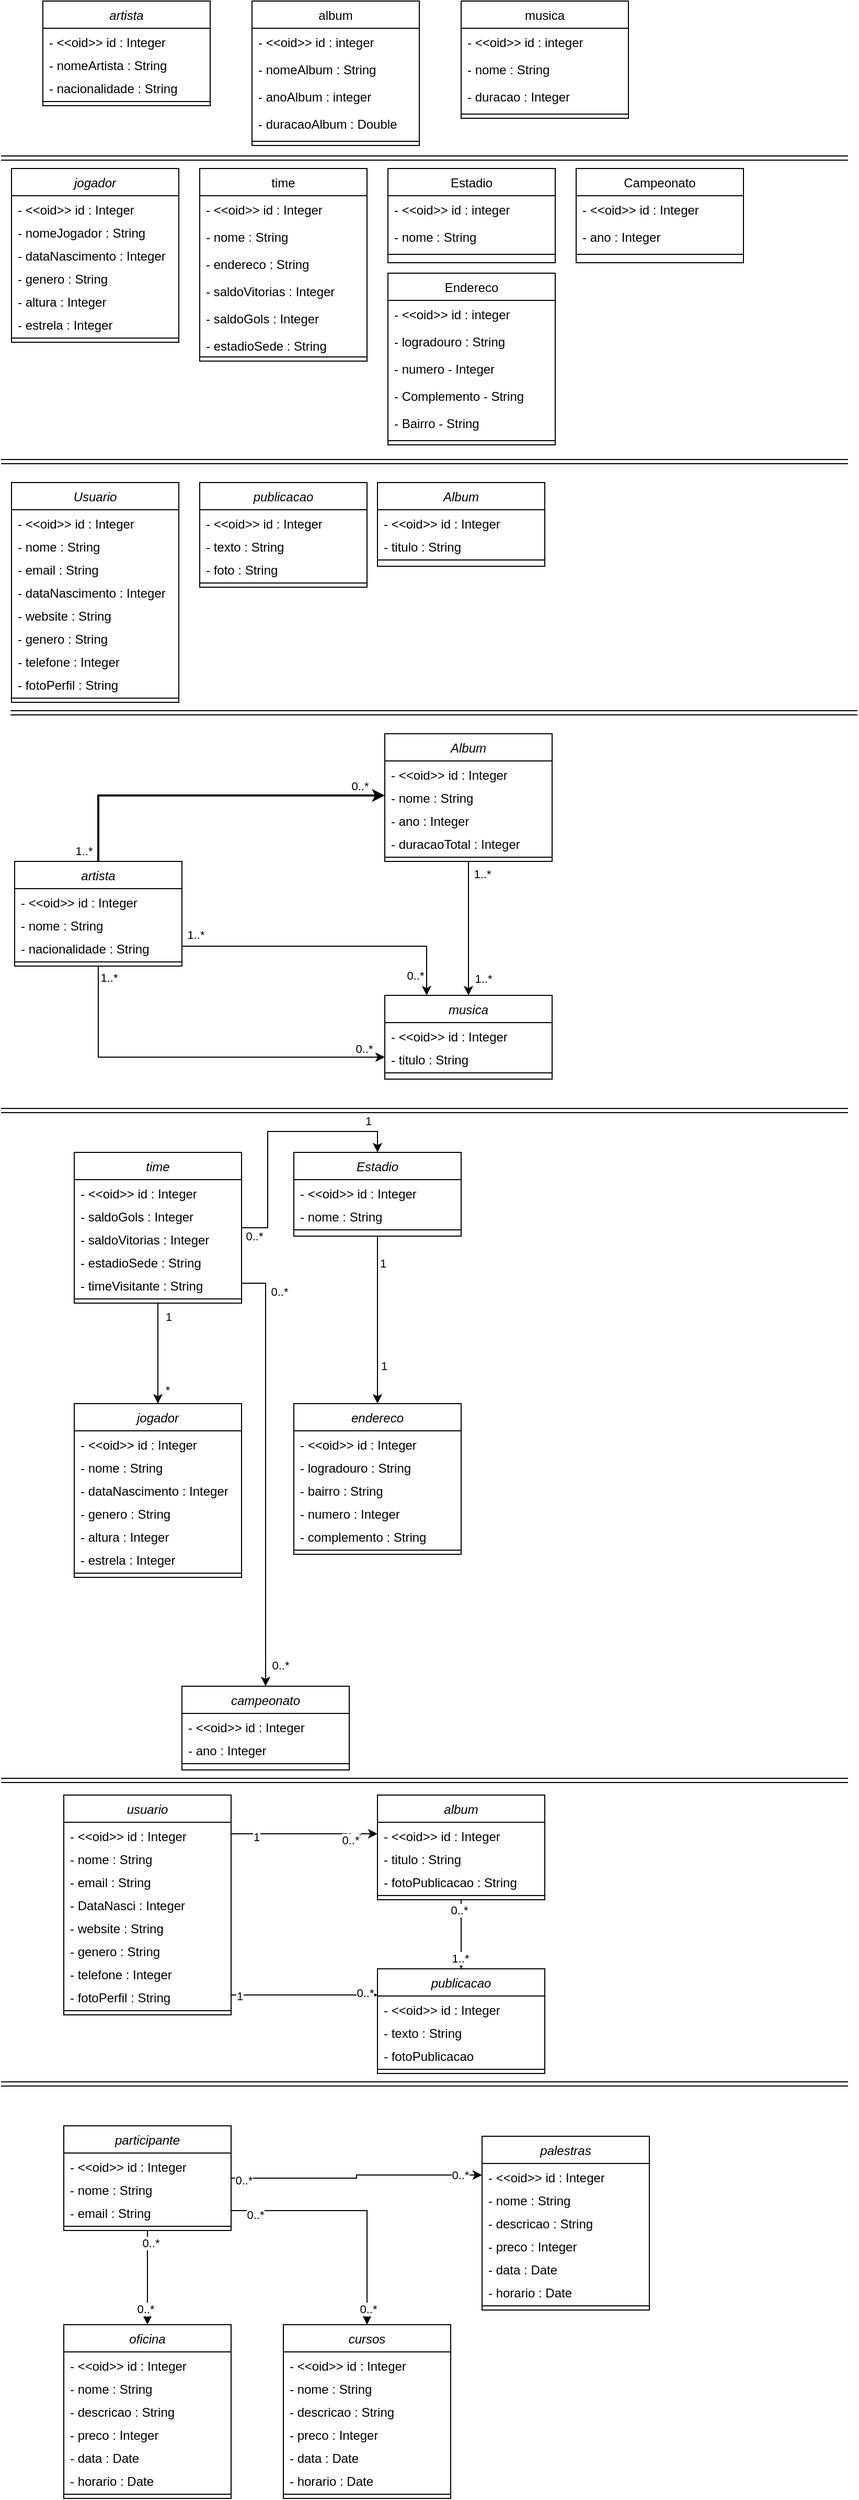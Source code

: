 <mxfile version="22.1.7" type="github">
  <diagram id="C5RBs43oDa-KdzZeNtuy" name="Page-1">
    <mxGraphModel dx="795" dy="508" grid="1" gridSize="10" guides="1" tooltips="1" connect="1" arrows="1" fold="1" page="1" pageScale="1" pageWidth="827" pageHeight="1169" math="0" shadow="0">
      <root>
        <mxCell id="WIyWlLk6GJQsqaUBKTNV-0" />
        <mxCell id="WIyWlLk6GJQsqaUBKTNV-1" parent="WIyWlLk6GJQsqaUBKTNV-0" />
        <mxCell id="zkfFHV4jXpPFQw0GAbJ--0" value="artista" style="swimlane;fontStyle=2;align=center;verticalAlign=top;childLayout=stackLayout;horizontal=1;startSize=26;horizontalStack=0;resizeParent=1;resizeLast=0;collapsible=1;marginBottom=0;rounded=0;shadow=0;strokeWidth=1;" parent="WIyWlLk6GJQsqaUBKTNV-1" vertex="1">
          <mxGeometry x="40" y="40" width="160" height="100" as="geometry">
            <mxRectangle x="230" y="140" width="160" height="26" as="alternateBounds" />
          </mxGeometry>
        </mxCell>
        <mxCell id="zkfFHV4jXpPFQw0GAbJ--1" value="- &lt;&lt;oid&gt;&gt; id : Integer" style="text;align=left;verticalAlign=top;spacingLeft=4;spacingRight=4;overflow=hidden;rotatable=0;points=[[0,0.5],[1,0.5]];portConstraint=eastwest;" parent="zkfFHV4jXpPFQw0GAbJ--0" vertex="1">
          <mxGeometry y="26" width="160" height="22" as="geometry" />
        </mxCell>
        <mxCell id="GjbUlt5qz_9yMM0hO7gG-6" value="- nomeArtista : String" style="text;align=left;verticalAlign=top;spacingLeft=4;spacingRight=4;overflow=hidden;rotatable=0;points=[[0,0.5],[1,0.5]];portConstraint=eastwest;" parent="zkfFHV4jXpPFQw0GAbJ--0" vertex="1">
          <mxGeometry y="48" width="160" height="22" as="geometry" />
        </mxCell>
        <mxCell id="GjbUlt5qz_9yMM0hO7gG-7" value="- nacionalidade : String" style="text;align=left;verticalAlign=top;spacingLeft=4;spacingRight=4;overflow=hidden;rotatable=0;points=[[0,0.5],[1,0.5]];portConstraint=eastwest;" parent="zkfFHV4jXpPFQw0GAbJ--0" vertex="1">
          <mxGeometry y="70" width="160" height="22" as="geometry" />
        </mxCell>
        <mxCell id="zkfFHV4jXpPFQw0GAbJ--4" value="" style="line;html=1;strokeWidth=1;align=left;verticalAlign=middle;spacingTop=-1;spacingLeft=3;spacingRight=3;rotatable=0;labelPosition=right;points=[];portConstraint=eastwest;" parent="zkfFHV4jXpPFQw0GAbJ--0" vertex="1">
          <mxGeometry y="92" width="160" height="8" as="geometry" />
        </mxCell>
        <mxCell id="zkfFHV4jXpPFQw0GAbJ--6" value="musica" style="swimlane;fontStyle=0;align=center;verticalAlign=top;childLayout=stackLayout;horizontal=1;startSize=26;horizontalStack=0;resizeParent=1;resizeLast=0;collapsible=1;marginBottom=0;rounded=0;shadow=0;strokeWidth=1;" parent="WIyWlLk6GJQsqaUBKTNV-1" vertex="1">
          <mxGeometry x="440" y="40" width="160" height="112" as="geometry">
            <mxRectangle x="130" y="380" width="160" height="26" as="alternateBounds" />
          </mxGeometry>
        </mxCell>
        <mxCell id="GjbUlt5qz_9yMM0hO7gG-10" value="- &lt;&lt;oid&gt;&gt; id : integer" style="text;align=left;verticalAlign=top;spacingLeft=4;spacingRight=4;overflow=hidden;rotatable=0;points=[[0,0.5],[1,0.5]];portConstraint=eastwest;rounded=0;shadow=0;html=0;" parent="zkfFHV4jXpPFQw0GAbJ--6" vertex="1">
          <mxGeometry y="26" width="160" height="26" as="geometry" />
        </mxCell>
        <mxCell id="zkfFHV4jXpPFQw0GAbJ--7" value="- nome : String" style="text;align=left;verticalAlign=top;spacingLeft=4;spacingRight=4;overflow=hidden;rotatable=0;points=[[0,0.5],[1,0.5]];portConstraint=eastwest;" parent="zkfFHV4jXpPFQw0GAbJ--6" vertex="1">
          <mxGeometry y="52" width="160" height="26" as="geometry" />
        </mxCell>
        <mxCell id="zkfFHV4jXpPFQw0GAbJ--8" value="- duracao : Integer" style="text;align=left;verticalAlign=top;spacingLeft=4;spacingRight=4;overflow=hidden;rotatable=0;points=[[0,0.5],[1,0.5]];portConstraint=eastwest;rounded=0;shadow=0;html=0;" parent="zkfFHV4jXpPFQw0GAbJ--6" vertex="1">
          <mxGeometry y="78" width="160" height="26" as="geometry" />
        </mxCell>
        <mxCell id="zkfFHV4jXpPFQw0GAbJ--9" value="" style="line;html=1;strokeWidth=1;align=left;verticalAlign=middle;spacingTop=-1;spacingLeft=3;spacingRight=3;rotatable=0;labelPosition=right;points=[];portConstraint=eastwest;" parent="zkfFHV4jXpPFQw0GAbJ--6" vertex="1">
          <mxGeometry y="104" width="160" height="8" as="geometry" />
        </mxCell>
        <mxCell id="zkfFHV4jXpPFQw0GAbJ--17" value="album" style="swimlane;fontStyle=0;align=center;verticalAlign=top;childLayout=stackLayout;horizontal=1;startSize=26;horizontalStack=0;resizeParent=1;resizeLast=0;collapsible=1;marginBottom=0;rounded=0;shadow=0;strokeWidth=1;" parent="WIyWlLk6GJQsqaUBKTNV-1" vertex="1">
          <mxGeometry x="240" y="40" width="160" height="138" as="geometry">
            <mxRectangle x="550" y="140" width="160" height="26" as="alternateBounds" />
          </mxGeometry>
        </mxCell>
        <mxCell id="GjbUlt5qz_9yMM0hO7gG-9" value="- &lt;&lt;oid&gt;&gt; id : integer" style="text;align=left;verticalAlign=top;spacingLeft=4;spacingRight=4;overflow=hidden;rotatable=0;points=[[0,0.5],[1,0.5]];portConstraint=eastwest;" parent="zkfFHV4jXpPFQw0GAbJ--17" vertex="1">
          <mxGeometry y="26" width="160" height="26" as="geometry" />
        </mxCell>
        <mxCell id="zkfFHV4jXpPFQw0GAbJ--18" value="- nomeAlbum : String" style="text;align=left;verticalAlign=top;spacingLeft=4;spacingRight=4;overflow=hidden;rotatable=0;points=[[0,0.5],[1,0.5]];portConstraint=eastwest;" parent="zkfFHV4jXpPFQw0GAbJ--17" vertex="1">
          <mxGeometry y="52" width="160" height="26" as="geometry" />
        </mxCell>
        <mxCell id="zkfFHV4jXpPFQw0GAbJ--19" value="- anoAlbum : integer" style="text;align=left;verticalAlign=top;spacingLeft=4;spacingRight=4;overflow=hidden;rotatable=0;points=[[0,0.5],[1,0.5]];portConstraint=eastwest;rounded=0;shadow=0;html=0;" parent="zkfFHV4jXpPFQw0GAbJ--17" vertex="1">
          <mxGeometry y="78" width="160" height="26" as="geometry" />
        </mxCell>
        <mxCell id="zkfFHV4jXpPFQw0GAbJ--20" value="- duracaoAlbum : Double" style="text;align=left;verticalAlign=top;spacingLeft=4;spacingRight=4;overflow=hidden;rotatable=0;points=[[0,0.5],[1,0.5]];portConstraint=eastwest;rounded=0;shadow=0;html=0;" parent="zkfFHV4jXpPFQw0GAbJ--17" vertex="1">
          <mxGeometry y="104" width="160" height="26" as="geometry" />
        </mxCell>
        <mxCell id="zkfFHV4jXpPFQw0GAbJ--23" value="" style="line;html=1;strokeWidth=1;align=left;verticalAlign=middle;spacingTop=-1;spacingLeft=3;spacingRight=3;rotatable=0;labelPosition=right;points=[];portConstraint=eastwest;" parent="zkfFHV4jXpPFQw0GAbJ--17" vertex="1">
          <mxGeometry y="130" width="160" height="8" as="geometry" />
        </mxCell>
        <mxCell id="GjbUlt5qz_9yMM0hO7gG-11" value="jogador" style="swimlane;fontStyle=2;align=center;verticalAlign=top;childLayout=stackLayout;horizontal=1;startSize=26;horizontalStack=0;resizeParent=1;resizeLast=0;collapsible=1;marginBottom=0;rounded=0;shadow=0;strokeWidth=1;" parent="WIyWlLk6GJQsqaUBKTNV-1" vertex="1">
          <mxGeometry x="10" y="200" width="160" height="166" as="geometry">
            <mxRectangle x="230" y="140" width="160" height="26" as="alternateBounds" />
          </mxGeometry>
        </mxCell>
        <mxCell id="GjbUlt5qz_9yMM0hO7gG-12" value="- &lt;&lt;oid&gt;&gt; id : Integer" style="text;align=left;verticalAlign=top;spacingLeft=4;spacingRight=4;overflow=hidden;rotatable=0;points=[[0,0.5],[1,0.5]];portConstraint=eastwest;" parent="GjbUlt5qz_9yMM0hO7gG-11" vertex="1">
          <mxGeometry y="26" width="160" height="22" as="geometry" />
        </mxCell>
        <mxCell id="GjbUlt5qz_9yMM0hO7gG-13" value="- nomeJogador : String" style="text;align=left;verticalAlign=top;spacingLeft=4;spacingRight=4;overflow=hidden;rotatable=0;points=[[0,0.5],[1,0.5]];portConstraint=eastwest;" parent="GjbUlt5qz_9yMM0hO7gG-11" vertex="1">
          <mxGeometry y="48" width="160" height="22" as="geometry" />
        </mxCell>
        <mxCell id="GjbUlt5qz_9yMM0hO7gG-16" value="- dataNascimento : Integer" style="text;align=left;verticalAlign=top;spacingLeft=4;spacingRight=4;overflow=hidden;rotatable=0;points=[[0,0.5],[1,0.5]];portConstraint=eastwest;" parent="GjbUlt5qz_9yMM0hO7gG-11" vertex="1">
          <mxGeometry y="70" width="160" height="22" as="geometry" />
        </mxCell>
        <mxCell id="GjbUlt5qz_9yMM0hO7gG-14" value="- genero : String" style="text;align=left;verticalAlign=top;spacingLeft=4;spacingRight=4;overflow=hidden;rotatable=0;points=[[0,0.5],[1,0.5]];portConstraint=eastwest;" parent="GjbUlt5qz_9yMM0hO7gG-11" vertex="1">
          <mxGeometry y="92" width="160" height="22" as="geometry" />
        </mxCell>
        <mxCell id="GjbUlt5qz_9yMM0hO7gG-17" value="- altura : Integer" style="text;align=left;verticalAlign=top;spacingLeft=4;spacingRight=4;overflow=hidden;rotatable=0;points=[[0,0.5],[1,0.5]];portConstraint=eastwest;" parent="GjbUlt5qz_9yMM0hO7gG-11" vertex="1">
          <mxGeometry y="114" width="160" height="22" as="geometry" />
        </mxCell>
        <mxCell id="GjbUlt5qz_9yMM0hO7gG-18" value="- estrela : Integer" style="text;align=left;verticalAlign=top;spacingLeft=4;spacingRight=4;overflow=hidden;rotatable=0;points=[[0,0.5],[1,0.5]];portConstraint=eastwest;" parent="GjbUlt5qz_9yMM0hO7gG-11" vertex="1">
          <mxGeometry y="136" width="160" height="22" as="geometry" />
        </mxCell>
        <mxCell id="GjbUlt5qz_9yMM0hO7gG-15" value="" style="line;html=1;strokeWidth=1;align=left;verticalAlign=middle;spacingTop=-1;spacingLeft=3;spacingRight=3;rotatable=0;labelPosition=right;points=[];portConstraint=eastwest;" parent="GjbUlt5qz_9yMM0hO7gG-11" vertex="1">
          <mxGeometry y="158" width="160" height="8" as="geometry" />
        </mxCell>
        <mxCell id="GjbUlt5qz_9yMM0hO7gG-19" value="Endereco" style="swimlane;fontStyle=0;align=center;verticalAlign=top;childLayout=stackLayout;horizontal=1;startSize=26;horizontalStack=0;resizeParent=1;resizeLast=0;collapsible=1;marginBottom=0;rounded=0;shadow=0;strokeWidth=1;" parent="WIyWlLk6GJQsqaUBKTNV-1" vertex="1">
          <mxGeometry x="370" y="300" width="160" height="164" as="geometry">
            <mxRectangle x="130" y="380" width="160" height="26" as="alternateBounds" />
          </mxGeometry>
        </mxCell>
        <mxCell id="GjbUlt5qz_9yMM0hO7gG-20" value="- &lt;&lt;oid&gt;&gt; id : integer" style="text;align=left;verticalAlign=top;spacingLeft=4;spacingRight=4;overflow=hidden;rotatable=0;points=[[0,0.5],[1,0.5]];portConstraint=eastwest;rounded=0;shadow=0;html=0;" parent="GjbUlt5qz_9yMM0hO7gG-19" vertex="1">
          <mxGeometry y="26" width="160" height="26" as="geometry" />
        </mxCell>
        <mxCell id="GjbUlt5qz_9yMM0hO7gG-21" value="- logradouro : String" style="text;align=left;verticalAlign=top;spacingLeft=4;spacingRight=4;overflow=hidden;rotatable=0;points=[[0,0.5],[1,0.5]];portConstraint=eastwest;" parent="GjbUlt5qz_9yMM0hO7gG-19" vertex="1">
          <mxGeometry y="52" width="160" height="26" as="geometry" />
        </mxCell>
        <mxCell id="GjbUlt5qz_9yMM0hO7gG-22" value="- numero - Integer" style="text;align=left;verticalAlign=top;spacingLeft=4;spacingRight=4;overflow=hidden;rotatable=0;points=[[0,0.5],[1,0.5]];portConstraint=eastwest;rounded=0;shadow=0;html=0;" parent="GjbUlt5qz_9yMM0hO7gG-19" vertex="1">
          <mxGeometry y="78" width="160" height="26" as="geometry" />
        </mxCell>
        <mxCell id="GjbUlt5qz_9yMM0hO7gG-42" value="- Complemento - String" style="text;align=left;verticalAlign=top;spacingLeft=4;spacingRight=4;overflow=hidden;rotatable=0;points=[[0,0.5],[1,0.5]];portConstraint=eastwest;rounded=0;shadow=0;html=0;" parent="GjbUlt5qz_9yMM0hO7gG-19" vertex="1">
          <mxGeometry y="104" width="160" height="26" as="geometry" />
        </mxCell>
        <mxCell id="GjbUlt5qz_9yMM0hO7gG-43" value="- Bairro - String" style="text;align=left;verticalAlign=top;spacingLeft=4;spacingRight=4;overflow=hidden;rotatable=0;points=[[0,0.5],[1,0.5]];portConstraint=eastwest;rounded=0;shadow=0;html=0;" parent="GjbUlt5qz_9yMM0hO7gG-19" vertex="1">
          <mxGeometry y="130" width="160" height="26" as="geometry" />
        </mxCell>
        <mxCell id="GjbUlt5qz_9yMM0hO7gG-23" value="" style="line;html=1;strokeWidth=1;align=left;verticalAlign=middle;spacingTop=-1;spacingLeft=3;spacingRight=3;rotatable=0;labelPosition=right;points=[];portConstraint=eastwest;" parent="GjbUlt5qz_9yMM0hO7gG-19" vertex="1">
          <mxGeometry y="156" width="160" height="8" as="geometry" />
        </mxCell>
        <mxCell id="GjbUlt5qz_9yMM0hO7gG-24" value="Estadio" style="swimlane;fontStyle=0;align=center;verticalAlign=top;childLayout=stackLayout;horizontal=1;startSize=26;horizontalStack=0;resizeParent=1;resizeLast=0;collapsible=1;marginBottom=0;rounded=0;shadow=0;strokeWidth=1;" parent="WIyWlLk6GJQsqaUBKTNV-1" vertex="1">
          <mxGeometry x="370" y="200" width="160" height="90" as="geometry">
            <mxRectangle x="130" y="380" width="160" height="26" as="alternateBounds" />
          </mxGeometry>
        </mxCell>
        <mxCell id="GjbUlt5qz_9yMM0hO7gG-25" value="- &lt;&lt;oid&gt;&gt; id : integer" style="text;align=left;verticalAlign=top;spacingLeft=4;spacingRight=4;overflow=hidden;rotatable=0;points=[[0,0.5],[1,0.5]];portConstraint=eastwest;rounded=0;shadow=0;html=0;" parent="GjbUlt5qz_9yMM0hO7gG-24" vertex="1">
          <mxGeometry y="26" width="160" height="26" as="geometry" />
        </mxCell>
        <mxCell id="GjbUlt5qz_9yMM0hO7gG-26" value="- nome : String" style="text;align=left;verticalAlign=top;spacingLeft=4;spacingRight=4;overflow=hidden;rotatable=0;points=[[0,0.5],[1,0.5]];portConstraint=eastwest;" parent="GjbUlt5qz_9yMM0hO7gG-24" vertex="1">
          <mxGeometry y="52" width="160" height="26" as="geometry" />
        </mxCell>
        <mxCell id="GjbUlt5qz_9yMM0hO7gG-28" value="" style="line;html=1;strokeWidth=1;align=left;verticalAlign=middle;spacingTop=-1;spacingLeft=3;spacingRight=3;rotatable=0;labelPosition=right;points=[];portConstraint=eastwest;" parent="GjbUlt5qz_9yMM0hO7gG-24" vertex="1">
          <mxGeometry y="78" width="160" height="8" as="geometry" />
        </mxCell>
        <mxCell id="GjbUlt5qz_9yMM0hO7gG-29" value="time" style="swimlane;fontStyle=0;align=center;verticalAlign=top;childLayout=stackLayout;horizontal=1;startSize=26;horizontalStack=0;resizeParent=1;resizeLast=0;collapsible=1;marginBottom=0;rounded=0;shadow=0;strokeWidth=1;" parent="WIyWlLk6GJQsqaUBKTNV-1" vertex="1">
          <mxGeometry x="190" y="200" width="160" height="184" as="geometry">
            <mxRectangle x="130" y="380" width="160" height="26" as="alternateBounds" />
          </mxGeometry>
        </mxCell>
        <mxCell id="GjbUlt5qz_9yMM0hO7gG-30" value="- &lt;&lt;oid&gt;&gt; id : Integer" style="text;align=left;verticalAlign=top;spacingLeft=4;spacingRight=4;overflow=hidden;rotatable=0;points=[[0,0.5],[1,0.5]];portConstraint=eastwest;rounded=0;shadow=0;html=0;" parent="GjbUlt5qz_9yMM0hO7gG-29" vertex="1">
          <mxGeometry y="26" width="160" height="26" as="geometry" />
        </mxCell>
        <mxCell id="GjbUlt5qz_9yMM0hO7gG-31" value="- nome : String" style="text;align=left;verticalAlign=top;spacingLeft=4;spacingRight=4;overflow=hidden;rotatable=0;points=[[0,0.5],[1,0.5]];portConstraint=eastwest;" parent="GjbUlt5qz_9yMM0hO7gG-29" vertex="1">
          <mxGeometry y="52" width="160" height="26" as="geometry" />
        </mxCell>
        <mxCell id="GjbUlt5qz_9yMM0hO7gG-32" value="- endereco : String" style="text;align=left;verticalAlign=top;spacingLeft=4;spacingRight=4;overflow=hidden;rotatable=0;points=[[0,0.5],[1,0.5]];portConstraint=eastwest;rounded=0;shadow=0;html=0;" parent="GjbUlt5qz_9yMM0hO7gG-29" vertex="1">
          <mxGeometry y="78" width="160" height="26" as="geometry" />
        </mxCell>
        <mxCell id="GjbUlt5qz_9yMM0hO7gG-39" value="- saldoVitorias : Integer" style="text;align=left;verticalAlign=top;spacingLeft=4;spacingRight=4;overflow=hidden;rotatable=0;points=[[0,0.5],[1,0.5]];portConstraint=eastwest;rounded=0;shadow=0;html=0;" parent="GjbUlt5qz_9yMM0hO7gG-29" vertex="1">
          <mxGeometry y="104" width="160" height="26" as="geometry" />
        </mxCell>
        <mxCell id="GjbUlt5qz_9yMM0hO7gG-40" value="- saldoGols : Integer" style="text;align=left;verticalAlign=top;spacingLeft=4;spacingRight=4;overflow=hidden;rotatable=0;points=[[0,0.5],[1,0.5]];portConstraint=eastwest;rounded=0;shadow=0;html=0;" parent="GjbUlt5qz_9yMM0hO7gG-29" vertex="1">
          <mxGeometry y="130" width="160" height="26" as="geometry" />
        </mxCell>
        <mxCell id="GjbUlt5qz_9yMM0hO7gG-41" value="- estadioSede : String" style="text;align=left;verticalAlign=top;spacingLeft=4;spacingRight=4;overflow=hidden;rotatable=0;points=[[0,0.5],[1,0.5]];portConstraint=eastwest;rounded=0;shadow=0;html=0;" parent="GjbUlt5qz_9yMM0hO7gG-29" vertex="1">
          <mxGeometry y="156" width="160" height="20" as="geometry" />
        </mxCell>
        <mxCell id="GjbUlt5qz_9yMM0hO7gG-33" value="" style="line;html=1;strokeWidth=1;align=left;verticalAlign=middle;spacingTop=-1;spacingLeft=3;spacingRight=3;rotatable=0;labelPosition=right;points=[];portConstraint=eastwest;" parent="GjbUlt5qz_9yMM0hO7gG-29" vertex="1">
          <mxGeometry y="176" width="160" height="8" as="geometry" />
        </mxCell>
        <mxCell id="GjbUlt5qz_9yMM0hO7gG-34" value="Campeonato" style="swimlane;fontStyle=0;align=center;verticalAlign=top;childLayout=stackLayout;horizontal=1;startSize=26;horizontalStack=0;resizeParent=1;resizeLast=0;collapsible=1;marginBottom=0;rounded=0;shadow=0;strokeWidth=1;" parent="WIyWlLk6GJQsqaUBKTNV-1" vertex="1">
          <mxGeometry x="550" y="200" width="160" height="90" as="geometry">
            <mxRectangle x="130" y="380" width="160" height="26" as="alternateBounds" />
          </mxGeometry>
        </mxCell>
        <mxCell id="GjbUlt5qz_9yMM0hO7gG-35" value="- &lt;&lt;oid&gt;&gt; id : Integer" style="text;align=left;verticalAlign=top;spacingLeft=4;spacingRight=4;overflow=hidden;rotatable=0;points=[[0,0.5],[1,0.5]];portConstraint=eastwest;rounded=0;shadow=0;html=0;" parent="GjbUlt5qz_9yMM0hO7gG-34" vertex="1">
          <mxGeometry y="26" width="160" height="26" as="geometry" />
        </mxCell>
        <mxCell id="GjbUlt5qz_9yMM0hO7gG-36" value="- ano : Integer" style="text;align=left;verticalAlign=top;spacingLeft=4;spacingRight=4;overflow=hidden;rotatable=0;points=[[0,0.5],[1,0.5]];portConstraint=eastwest;" parent="GjbUlt5qz_9yMM0hO7gG-34" vertex="1">
          <mxGeometry y="52" width="160" height="26" as="geometry" />
        </mxCell>
        <mxCell id="GjbUlt5qz_9yMM0hO7gG-38" value="" style="line;html=1;strokeWidth=1;align=left;verticalAlign=middle;spacingTop=-1;spacingLeft=3;spacingRight=3;rotatable=0;labelPosition=right;points=[];portConstraint=eastwest;" parent="GjbUlt5qz_9yMM0hO7gG-34" vertex="1">
          <mxGeometry y="78" width="160" height="8" as="geometry" />
        </mxCell>
        <mxCell id="GjbUlt5qz_9yMM0hO7gG-44" value="" style="shape=link;html=1;rounded=0;" parent="WIyWlLk6GJQsqaUBKTNV-1" edge="1">
          <mxGeometry width="100" relative="1" as="geometry">
            <mxPoint y="190" as="sourcePoint" />
            <mxPoint x="810" y="190" as="targetPoint" />
            <Array as="points">
              <mxPoint x="470" y="190" />
            </Array>
          </mxGeometry>
        </mxCell>
        <mxCell id="GjbUlt5qz_9yMM0hO7gG-51" value="" style="shape=link;html=1;rounded=0;" parent="WIyWlLk6GJQsqaUBKTNV-1" edge="1">
          <mxGeometry width="100" relative="1" as="geometry">
            <mxPoint y="480" as="sourcePoint" />
            <mxPoint x="810" y="480" as="targetPoint" />
            <Array as="points">
              <mxPoint x="470" y="480" />
            </Array>
          </mxGeometry>
        </mxCell>
        <mxCell id="GjbUlt5qz_9yMM0hO7gG-52" value="Usuario" style="swimlane;fontStyle=2;align=center;verticalAlign=top;childLayout=stackLayout;horizontal=1;startSize=26;horizontalStack=0;resizeParent=1;resizeLast=0;collapsible=1;marginBottom=0;rounded=0;shadow=0;strokeWidth=1;" parent="WIyWlLk6GJQsqaUBKTNV-1" vertex="1">
          <mxGeometry x="10" y="500" width="160" height="210" as="geometry">
            <mxRectangle x="230" y="140" width="160" height="26" as="alternateBounds" />
          </mxGeometry>
        </mxCell>
        <mxCell id="GjbUlt5qz_9yMM0hO7gG-53" value="- &lt;&lt;oid&gt;&gt; id : Integer" style="text;align=left;verticalAlign=top;spacingLeft=4;spacingRight=4;overflow=hidden;rotatable=0;points=[[0,0.5],[1,0.5]];portConstraint=eastwest;" parent="GjbUlt5qz_9yMM0hO7gG-52" vertex="1">
          <mxGeometry y="26" width="160" height="22" as="geometry" />
        </mxCell>
        <mxCell id="GjbUlt5qz_9yMM0hO7gG-54" value="- nome : String" style="text;align=left;verticalAlign=top;spacingLeft=4;spacingRight=4;overflow=hidden;rotatable=0;points=[[0,0.5],[1,0.5]];portConstraint=eastwest;" parent="GjbUlt5qz_9yMM0hO7gG-52" vertex="1">
          <mxGeometry y="48" width="160" height="22" as="geometry" />
        </mxCell>
        <mxCell id="GjbUlt5qz_9yMM0hO7gG-55" value="- email : String" style="text;align=left;verticalAlign=top;spacingLeft=4;spacingRight=4;overflow=hidden;rotatable=0;points=[[0,0.5],[1,0.5]];portConstraint=eastwest;" parent="GjbUlt5qz_9yMM0hO7gG-52" vertex="1">
          <mxGeometry y="70" width="160" height="22" as="geometry" />
        </mxCell>
        <mxCell id="GjbUlt5qz_9yMM0hO7gG-56" value="- dataNascimento : Integer" style="text;align=left;verticalAlign=top;spacingLeft=4;spacingRight=4;overflow=hidden;rotatable=0;points=[[0,0.5],[1,0.5]];portConstraint=eastwest;" parent="GjbUlt5qz_9yMM0hO7gG-52" vertex="1">
          <mxGeometry y="92" width="160" height="22" as="geometry" />
        </mxCell>
        <mxCell id="GjbUlt5qz_9yMM0hO7gG-57" value="- website : String" style="text;align=left;verticalAlign=top;spacingLeft=4;spacingRight=4;overflow=hidden;rotatable=0;points=[[0,0.5],[1,0.5]];portConstraint=eastwest;" parent="GjbUlt5qz_9yMM0hO7gG-52" vertex="1">
          <mxGeometry y="114" width="160" height="22" as="geometry" />
        </mxCell>
        <mxCell id="GjbUlt5qz_9yMM0hO7gG-58" value="- genero : String" style="text;align=left;verticalAlign=top;spacingLeft=4;spacingRight=4;overflow=hidden;rotatable=0;points=[[0,0.5],[1,0.5]];portConstraint=eastwest;" parent="GjbUlt5qz_9yMM0hO7gG-52" vertex="1">
          <mxGeometry y="136" width="160" height="22" as="geometry" />
        </mxCell>
        <mxCell id="GjbUlt5qz_9yMM0hO7gG-60" value="- telefone : Integer" style="text;align=left;verticalAlign=top;spacingLeft=4;spacingRight=4;overflow=hidden;rotatable=0;points=[[0,0.5],[1,0.5]];portConstraint=eastwest;" parent="GjbUlt5qz_9yMM0hO7gG-52" vertex="1">
          <mxGeometry y="158" width="160" height="22" as="geometry" />
        </mxCell>
        <mxCell id="GjbUlt5qz_9yMM0hO7gG-61" value="- fotoPerfil : String" style="text;align=left;verticalAlign=top;spacingLeft=4;spacingRight=4;overflow=hidden;rotatable=0;points=[[0,0.5],[1,0.5]];portConstraint=eastwest;" parent="GjbUlt5qz_9yMM0hO7gG-52" vertex="1">
          <mxGeometry y="180" width="160" height="22" as="geometry" />
        </mxCell>
        <mxCell id="GjbUlt5qz_9yMM0hO7gG-59" value="" style="line;html=1;strokeWidth=1;align=left;verticalAlign=middle;spacingTop=-1;spacingLeft=3;spacingRight=3;rotatable=0;labelPosition=right;points=[];portConstraint=eastwest;" parent="GjbUlt5qz_9yMM0hO7gG-52" vertex="1">
          <mxGeometry y="202" width="160" height="8" as="geometry" />
        </mxCell>
        <mxCell id="GjbUlt5qz_9yMM0hO7gG-62" value="Album" style="swimlane;fontStyle=2;align=center;verticalAlign=top;childLayout=stackLayout;horizontal=1;startSize=26;horizontalStack=0;resizeParent=1;resizeLast=0;collapsible=1;marginBottom=0;rounded=0;shadow=0;strokeWidth=1;" parent="WIyWlLk6GJQsqaUBKTNV-1" vertex="1">
          <mxGeometry x="360" y="500" width="160" height="80" as="geometry">
            <mxRectangle x="230" y="140" width="160" height="26" as="alternateBounds" />
          </mxGeometry>
        </mxCell>
        <mxCell id="GjbUlt5qz_9yMM0hO7gG-63" value="- &lt;&lt;oid&gt;&gt; id : Integer" style="text;align=left;verticalAlign=top;spacingLeft=4;spacingRight=4;overflow=hidden;rotatable=0;points=[[0,0.5],[1,0.5]];portConstraint=eastwest;" parent="GjbUlt5qz_9yMM0hO7gG-62" vertex="1">
          <mxGeometry y="26" width="160" height="22" as="geometry" />
        </mxCell>
        <mxCell id="GjbUlt5qz_9yMM0hO7gG-64" value="- titulo : String" style="text;align=left;verticalAlign=top;spacingLeft=4;spacingRight=4;overflow=hidden;rotatable=0;points=[[0,0.5],[1,0.5]];portConstraint=eastwest;" parent="GjbUlt5qz_9yMM0hO7gG-62" vertex="1">
          <mxGeometry y="48" width="160" height="22" as="geometry" />
        </mxCell>
        <mxCell id="GjbUlt5qz_9yMM0hO7gG-71" value="" style="line;html=1;strokeWidth=1;align=left;verticalAlign=middle;spacingTop=-1;spacingLeft=3;spacingRight=3;rotatable=0;labelPosition=right;points=[];portConstraint=eastwest;" parent="GjbUlt5qz_9yMM0hO7gG-62" vertex="1">
          <mxGeometry y="70" width="160" height="8" as="geometry" />
        </mxCell>
        <mxCell id="GjbUlt5qz_9yMM0hO7gG-72" value="publicacao" style="swimlane;fontStyle=2;align=center;verticalAlign=top;childLayout=stackLayout;horizontal=1;startSize=26;horizontalStack=0;resizeParent=1;resizeLast=0;collapsible=1;marginBottom=0;rounded=0;shadow=0;strokeWidth=1;" parent="WIyWlLk6GJQsqaUBKTNV-1" vertex="1">
          <mxGeometry x="190" y="500" width="160" height="100" as="geometry">
            <mxRectangle x="230" y="140" width="160" height="26" as="alternateBounds" />
          </mxGeometry>
        </mxCell>
        <mxCell id="GjbUlt5qz_9yMM0hO7gG-73" value="- &lt;&lt;oid&gt;&gt; id : Integer" style="text;align=left;verticalAlign=top;spacingLeft=4;spacingRight=4;overflow=hidden;rotatable=0;points=[[0,0.5],[1,0.5]];portConstraint=eastwest;" parent="GjbUlt5qz_9yMM0hO7gG-72" vertex="1">
          <mxGeometry y="26" width="160" height="22" as="geometry" />
        </mxCell>
        <mxCell id="GjbUlt5qz_9yMM0hO7gG-74" value="- texto : String" style="text;align=left;verticalAlign=top;spacingLeft=4;spacingRight=4;overflow=hidden;rotatable=0;points=[[0,0.5],[1,0.5]];portConstraint=eastwest;" parent="GjbUlt5qz_9yMM0hO7gG-72" vertex="1">
          <mxGeometry y="48" width="160" height="22" as="geometry" />
        </mxCell>
        <mxCell id="GjbUlt5qz_9yMM0hO7gG-76" value="- foto : String" style="text;align=left;verticalAlign=top;spacingLeft=4;spacingRight=4;overflow=hidden;rotatable=0;points=[[0,0.5],[1,0.5]];portConstraint=eastwest;" parent="GjbUlt5qz_9yMM0hO7gG-72" vertex="1">
          <mxGeometry y="70" width="160" height="22" as="geometry" />
        </mxCell>
        <mxCell id="GjbUlt5qz_9yMM0hO7gG-75" value="" style="line;html=1;strokeWidth=1;align=left;verticalAlign=middle;spacingTop=-1;spacingLeft=3;spacingRight=3;rotatable=0;labelPosition=right;points=[];portConstraint=eastwest;" parent="GjbUlt5qz_9yMM0hO7gG-72" vertex="1">
          <mxGeometry y="92" width="160" height="8" as="geometry" />
        </mxCell>
        <mxCell id="4S1kMfiDq2eJ7GSX0uuJ-0" value="" style="shape=link;html=1;rounded=0;" parent="WIyWlLk6GJQsqaUBKTNV-1" edge="1">
          <mxGeometry width="100" relative="1" as="geometry">
            <mxPoint x="9" y="720" as="sourcePoint" />
            <mxPoint x="819" y="720" as="targetPoint" />
            <Array as="points">
              <mxPoint x="479" y="720" />
            </Array>
          </mxGeometry>
        </mxCell>
        <mxCell id="4S1kMfiDq2eJ7GSX0uuJ-17" style="edgeStyle=orthogonalEdgeStyle;rounded=0;orthogonalLoop=1;jettySize=auto;html=1;entryX=0;entryY=0.5;entryDx=0;entryDy=0;strokeWidth=2;labelPosition=left;verticalLabelPosition=middle;align=right;verticalAlign=middle;labelBorderColor=none;" parent="WIyWlLk6GJQsqaUBKTNV-1" source="4S1kMfiDq2eJ7GSX0uuJ-1" target="4S1kMfiDq2eJ7GSX0uuJ-12" edge="1">
          <mxGeometry relative="1" as="geometry" />
        </mxCell>
        <mxCell id="4S1kMfiDq2eJ7GSX0uuJ-26" value="0..*" style="edgeLabel;html=1;align=center;verticalAlign=middle;resizable=0;points=[];" parent="4S1kMfiDq2eJ7GSX0uuJ-17" vertex="1" connectable="0">
          <mxGeometry x="0.723" y="1" relative="1" as="geometry">
            <mxPoint x="22" y="-8" as="offset" />
          </mxGeometry>
        </mxCell>
        <mxCell id="4S1kMfiDq2eJ7GSX0uuJ-27" value="1..*" style="edgeLabel;html=1;align=center;verticalAlign=middle;resizable=0;points=[];" parent="4S1kMfiDq2eJ7GSX0uuJ-17" vertex="1" connectable="0">
          <mxGeometry x="-0.851" y="1" relative="1" as="geometry">
            <mxPoint x="-13" y="15" as="offset" />
          </mxGeometry>
        </mxCell>
        <mxCell id="4S1kMfiDq2eJ7GSX0uuJ-22" style="edgeStyle=orthogonalEdgeStyle;rounded=0;orthogonalLoop=1;jettySize=auto;html=1;entryX=0;entryY=0.5;entryDx=0;entryDy=0;" parent="WIyWlLk6GJQsqaUBKTNV-1" source="4S1kMfiDq2eJ7GSX0uuJ-1" target="4S1kMfiDq2eJ7GSX0uuJ-8" edge="1">
          <mxGeometry relative="1" as="geometry" />
        </mxCell>
        <mxCell id="4S1kMfiDq2eJ7GSX0uuJ-23" value="0..*" style="edgeLabel;html=1;align=center;verticalAlign=middle;resizable=0;points=[];" parent="4S1kMfiDq2eJ7GSX0uuJ-22" vertex="1" connectable="0">
          <mxGeometry x="0.911" relative="1" as="geometry">
            <mxPoint x="-4" y="-8" as="offset" />
          </mxGeometry>
        </mxCell>
        <mxCell id="4S1kMfiDq2eJ7GSX0uuJ-28" value="1..*" style="edgeLabel;html=1;align=center;verticalAlign=middle;resizable=0;points=[];" parent="4S1kMfiDq2eJ7GSX0uuJ-22" vertex="1" connectable="0">
          <mxGeometry x="-0.793" y="1" relative="1" as="geometry">
            <mxPoint x="9" y="-27" as="offset" />
          </mxGeometry>
        </mxCell>
        <mxCell id="4S1kMfiDq2eJ7GSX0uuJ-1" value="artista" style="swimlane;fontStyle=2;align=center;verticalAlign=top;childLayout=stackLayout;horizontal=1;startSize=26;horizontalStack=0;resizeParent=1;resizeLast=0;collapsible=1;marginBottom=0;rounded=0;shadow=0;strokeWidth=1;" parent="WIyWlLk6GJQsqaUBKTNV-1" vertex="1">
          <mxGeometry x="13" y="862" width="160" height="100" as="geometry">
            <mxRectangle x="230" y="140" width="160" height="26" as="alternateBounds" />
          </mxGeometry>
        </mxCell>
        <mxCell id="4S1kMfiDq2eJ7GSX0uuJ-2" value="- &lt;&lt;oid&gt;&gt; id : Integer" style="text;align=left;verticalAlign=top;spacingLeft=4;spacingRight=4;overflow=hidden;rotatable=0;points=[[0,0.5],[1,0.5]];portConstraint=eastwest;" parent="4S1kMfiDq2eJ7GSX0uuJ-1" vertex="1">
          <mxGeometry y="26" width="160" height="22" as="geometry" />
        </mxCell>
        <mxCell id="4S1kMfiDq2eJ7GSX0uuJ-3" value="- nome : String" style="text;align=left;verticalAlign=top;spacingLeft=4;spacingRight=4;overflow=hidden;rotatable=0;points=[[0,0.5],[1,0.5]];portConstraint=eastwest;" parent="4S1kMfiDq2eJ7GSX0uuJ-1" vertex="1">
          <mxGeometry y="48" width="160" height="22" as="geometry" />
        </mxCell>
        <mxCell id="4S1kMfiDq2eJ7GSX0uuJ-4" value="- nacionalidade : String" style="text;align=left;verticalAlign=top;spacingLeft=4;spacingRight=4;overflow=hidden;rotatable=0;points=[[0,0.5],[1,0.5]];portConstraint=eastwest;" parent="4S1kMfiDq2eJ7GSX0uuJ-1" vertex="1">
          <mxGeometry y="70" width="160" height="22" as="geometry" />
        </mxCell>
        <mxCell id="4S1kMfiDq2eJ7GSX0uuJ-5" value="" style="line;html=1;strokeWidth=1;align=left;verticalAlign=middle;spacingTop=-1;spacingLeft=3;spacingRight=3;rotatable=0;labelPosition=right;points=[];portConstraint=eastwest;" parent="4S1kMfiDq2eJ7GSX0uuJ-1" vertex="1">
          <mxGeometry y="92" width="160" height="8" as="geometry" />
        </mxCell>
        <mxCell id="4S1kMfiDq2eJ7GSX0uuJ-6" value="musica" style="swimlane;fontStyle=2;align=center;verticalAlign=top;childLayout=stackLayout;horizontal=1;startSize=26;horizontalStack=0;resizeParent=1;resizeLast=0;collapsible=1;marginBottom=0;rounded=0;shadow=0;strokeWidth=1;" parent="WIyWlLk6GJQsqaUBKTNV-1" vertex="1">
          <mxGeometry x="367" y="990" width="160" height="80" as="geometry">
            <mxRectangle x="230" y="140" width="160" height="26" as="alternateBounds" />
          </mxGeometry>
        </mxCell>
        <mxCell id="4S1kMfiDq2eJ7GSX0uuJ-7" value="- &lt;&lt;oid&gt;&gt; id : Integer" style="text;align=left;verticalAlign=top;spacingLeft=4;spacingRight=4;overflow=hidden;rotatable=0;points=[[0,0.5],[1,0.5]];portConstraint=eastwest;" parent="4S1kMfiDq2eJ7GSX0uuJ-6" vertex="1">
          <mxGeometry y="26" width="160" height="22" as="geometry" />
        </mxCell>
        <mxCell id="4S1kMfiDq2eJ7GSX0uuJ-8" value="- titulo : String" style="text;align=left;verticalAlign=top;spacingLeft=4;spacingRight=4;overflow=hidden;rotatable=0;points=[[0,0.5],[1,0.5]];portConstraint=eastwest;" parent="4S1kMfiDq2eJ7GSX0uuJ-6" vertex="1">
          <mxGeometry y="48" width="160" height="22" as="geometry" />
        </mxCell>
        <mxCell id="4S1kMfiDq2eJ7GSX0uuJ-9" value="" style="line;html=1;strokeWidth=1;align=left;verticalAlign=middle;spacingTop=-1;spacingLeft=3;spacingRight=3;rotatable=0;labelPosition=right;points=[];portConstraint=eastwest;" parent="4S1kMfiDq2eJ7GSX0uuJ-6" vertex="1">
          <mxGeometry y="70" width="160" height="8" as="geometry" />
        </mxCell>
        <mxCell id="4S1kMfiDq2eJ7GSX0uuJ-25" style="edgeStyle=orthogonalEdgeStyle;rounded=0;orthogonalLoop=1;jettySize=auto;html=1;entryX=0.5;entryY=0;entryDx=0;entryDy=0;" parent="WIyWlLk6GJQsqaUBKTNV-1" source="4S1kMfiDq2eJ7GSX0uuJ-10" target="4S1kMfiDq2eJ7GSX0uuJ-6" edge="1">
          <mxGeometry relative="1" as="geometry" />
        </mxCell>
        <mxCell id="4S1kMfiDq2eJ7GSX0uuJ-29" value="1..*" style="edgeLabel;html=1;align=center;verticalAlign=middle;resizable=0;points=[];" parent="4S1kMfiDq2eJ7GSX0uuJ-25" vertex="1" connectable="0">
          <mxGeometry x="-0.823" relative="1" as="geometry">
            <mxPoint x="13" as="offset" />
          </mxGeometry>
        </mxCell>
        <mxCell id="4S1kMfiDq2eJ7GSX0uuJ-30" value="1..*" style="edgeLabel;html=1;align=center;verticalAlign=middle;resizable=0;points=[];" parent="4S1kMfiDq2eJ7GSX0uuJ-25" vertex="1" connectable="0">
          <mxGeometry x="0.739" y="1" relative="1" as="geometry">
            <mxPoint x="13" as="offset" />
          </mxGeometry>
        </mxCell>
        <mxCell id="4S1kMfiDq2eJ7GSX0uuJ-10" value="Album" style="swimlane;fontStyle=2;align=center;verticalAlign=top;childLayout=stackLayout;horizontal=1;startSize=26;horizontalStack=0;resizeParent=1;resizeLast=0;collapsible=1;marginBottom=0;rounded=0;shadow=0;strokeWidth=1;" parent="WIyWlLk6GJQsqaUBKTNV-1" vertex="1">
          <mxGeometry x="367" y="740" width="160" height="122" as="geometry">
            <mxRectangle x="230" y="140" width="160" height="26" as="alternateBounds" />
          </mxGeometry>
        </mxCell>
        <mxCell id="4S1kMfiDq2eJ7GSX0uuJ-11" value="- &lt;&lt;oid&gt;&gt; id : Integer" style="text;align=left;verticalAlign=top;spacingLeft=4;spacingRight=4;overflow=hidden;rotatable=0;points=[[0,0.5],[1,0.5]];portConstraint=eastwest;" parent="4S1kMfiDq2eJ7GSX0uuJ-10" vertex="1">
          <mxGeometry y="26" width="160" height="22" as="geometry" />
        </mxCell>
        <mxCell id="4S1kMfiDq2eJ7GSX0uuJ-12" value="- nome : String" style="text;align=left;verticalAlign=top;spacingLeft=4;spacingRight=4;overflow=hidden;rotatable=0;points=[[0,0.5],[1,0.5]];portConstraint=eastwest;" parent="4S1kMfiDq2eJ7GSX0uuJ-10" vertex="1">
          <mxGeometry y="48" width="160" height="22" as="geometry" />
        </mxCell>
        <mxCell id="4S1kMfiDq2eJ7GSX0uuJ-14" value="- ano : Integer" style="text;align=left;verticalAlign=top;spacingLeft=4;spacingRight=4;overflow=hidden;rotatable=0;points=[[0,0.5],[1,0.5]];portConstraint=eastwest;" parent="4S1kMfiDq2eJ7GSX0uuJ-10" vertex="1">
          <mxGeometry y="70" width="160" height="22" as="geometry" />
        </mxCell>
        <mxCell id="4S1kMfiDq2eJ7GSX0uuJ-15" value="- duracaoTotal : Integer" style="text;align=left;verticalAlign=top;spacingLeft=4;spacingRight=4;overflow=hidden;rotatable=0;points=[[0,0.5],[1,0.5]];portConstraint=eastwest;" parent="4S1kMfiDq2eJ7GSX0uuJ-10" vertex="1">
          <mxGeometry y="92" width="160" height="22" as="geometry" />
        </mxCell>
        <mxCell id="4S1kMfiDq2eJ7GSX0uuJ-13" value="" style="line;html=1;strokeWidth=1;align=left;verticalAlign=middle;spacingTop=-1;spacingLeft=3;spacingRight=3;rotatable=0;labelPosition=right;points=[];portConstraint=eastwest;" parent="4S1kMfiDq2eJ7GSX0uuJ-10" vertex="1">
          <mxGeometry y="114" width="160" height="8" as="geometry" />
        </mxCell>
        <mxCell id="4S1kMfiDq2eJ7GSX0uuJ-31" style="edgeStyle=orthogonalEdgeStyle;rounded=0;orthogonalLoop=1;jettySize=auto;html=1;entryX=0.25;entryY=0;entryDx=0;entryDy=0;" parent="WIyWlLk6GJQsqaUBKTNV-1" source="4S1kMfiDq2eJ7GSX0uuJ-4" target="4S1kMfiDq2eJ7GSX0uuJ-6" edge="1">
          <mxGeometry relative="1" as="geometry" />
        </mxCell>
        <mxCell id="4S1kMfiDq2eJ7GSX0uuJ-32" value="0..*" style="edgeLabel;html=1;align=center;verticalAlign=middle;resizable=0;points=[];" parent="4S1kMfiDq2eJ7GSX0uuJ-31" vertex="1" connectable="0">
          <mxGeometry x="0.925" relative="1" as="geometry">
            <mxPoint x="-11" y="-9" as="offset" />
          </mxGeometry>
        </mxCell>
        <mxCell id="4S1kMfiDq2eJ7GSX0uuJ-33" value="1..*" style="edgeLabel;html=1;align=center;verticalAlign=middle;resizable=0;points=[];" parent="4S1kMfiDq2eJ7GSX0uuJ-31" vertex="1" connectable="0">
          <mxGeometry x="-0.832" y="-3" relative="1" as="geometry">
            <mxPoint x="-11" y="-14" as="offset" />
          </mxGeometry>
        </mxCell>
        <mxCell id="4S1kMfiDq2eJ7GSX0uuJ-34" value="" style="shape=link;html=1;rounded=0;" parent="WIyWlLk6GJQsqaUBKTNV-1" edge="1">
          <mxGeometry width="100" relative="1" as="geometry">
            <mxPoint y="1100" as="sourcePoint" />
            <mxPoint x="810" y="1100" as="targetPoint" />
            <Array as="points">
              <mxPoint x="470" y="1100" />
            </Array>
          </mxGeometry>
        </mxCell>
        <mxCell id="4S1kMfiDq2eJ7GSX0uuJ-35" value="jogador" style="swimlane;fontStyle=2;align=center;verticalAlign=top;childLayout=stackLayout;horizontal=1;startSize=26;horizontalStack=0;resizeParent=1;resizeLast=0;collapsible=1;marginBottom=0;rounded=0;shadow=0;strokeWidth=1;" parent="WIyWlLk6GJQsqaUBKTNV-1" vertex="1">
          <mxGeometry x="70" y="1380" width="160" height="166" as="geometry">
            <mxRectangle x="230" y="140" width="160" height="26" as="alternateBounds" />
          </mxGeometry>
        </mxCell>
        <mxCell id="4S1kMfiDq2eJ7GSX0uuJ-36" value="- &lt;&lt;oid&gt;&gt; id : Integer" style="text;align=left;verticalAlign=top;spacingLeft=4;spacingRight=4;overflow=hidden;rotatable=0;points=[[0,0.5],[1,0.5]];portConstraint=eastwest;" parent="4S1kMfiDq2eJ7GSX0uuJ-35" vertex="1">
          <mxGeometry y="26" width="160" height="22" as="geometry" />
        </mxCell>
        <mxCell id="4S1kMfiDq2eJ7GSX0uuJ-37" value="- nome : String" style="text;align=left;verticalAlign=top;spacingLeft=4;spacingRight=4;overflow=hidden;rotatable=0;points=[[0,0.5],[1,0.5]];portConstraint=eastwest;" parent="4S1kMfiDq2eJ7GSX0uuJ-35" vertex="1">
          <mxGeometry y="48" width="160" height="22" as="geometry" />
        </mxCell>
        <mxCell id="4S1kMfiDq2eJ7GSX0uuJ-38" value="- dataNascimento : Integer" style="text;align=left;verticalAlign=top;spacingLeft=4;spacingRight=4;overflow=hidden;rotatable=0;points=[[0,0.5],[1,0.5]];portConstraint=eastwest;" parent="4S1kMfiDq2eJ7GSX0uuJ-35" vertex="1">
          <mxGeometry y="70" width="160" height="22" as="geometry" />
        </mxCell>
        <mxCell id="4S1kMfiDq2eJ7GSX0uuJ-40" value="- genero : String" style="text;align=left;verticalAlign=top;spacingLeft=4;spacingRight=4;overflow=hidden;rotatable=0;points=[[0,0.5],[1,0.5]];portConstraint=eastwest;" parent="4S1kMfiDq2eJ7GSX0uuJ-35" vertex="1">
          <mxGeometry y="92" width="160" height="22" as="geometry" />
        </mxCell>
        <mxCell id="4S1kMfiDq2eJ7GSX0uuJ-41" value="- altura : Integer" style="text;align=left;verticalAlign=top;spacingLeft=4;spacingRight=4;overflow=hidden;rotatable=0;points=[[0,0.5],[1,0.5]];portConstraint=eastwest;" parent="4S1kMfiDq2eJ7GSX0uuJ-35" vertex="1">
          <mxGeometry y="114" width="160" height="22" as="geometry" />
        </mxCell>
        <mxCell id="4S1kMfiDq2eJ7GSX0uuJ-77" value="- estrela : Integer" style="text;align=left;verticalAlign=top;spacingLeft=4;spacingRight=4;overflow=hidden;rotatable=0;points=[[0,0.5],[1,0.5]];portConstraint=eastwest;" parent="4S1kMfiDq2eJ7GSX0uuJ-35" vertex="1">
          <mxGeometry y="136" width="160" height="22" as="geometry" />
        </mxCell>
        <mxCell id="4S1kMfiDq2eJ7GSX0uuJ-39" value="" style="line;html=1;strokeWidth=1;align=left;verticalAlign=middle;spacingTop=-1;spacingLeft=3;spacingRight=3;rotatable=0;labelPosition=right;points=[];portConstraint=eastwest;" parent="4S1kMfiDq2eJ7GSX0uuJ-35" vertex="1">
          <mxGeometry y="158" width="160" height="8" as="geometry" />
        </mxCell>
        <mxCell id="4S1kMfiDq2eJ7GSX0uuJ-78" style="edgeStyle=orthogonalEdgeStyle;rounded=0;orthogonalLoop=1;jettySize=auto;html=1;entryX=0.5;entryY=0;entryDx=0;entryDy=0;" parent="WIyWlLk6GJQsqaUBKTNV-1" source="4S1kMfiDq2eJ7GSX0uuJ-42" target="4S1kMfiDq2eJ7GSX0uuJ-55" edge="1">
          <mxGeometry relative="1" as="geometry" />
        </mxCell>
        <mxCell id="4S1kMfiDq2eJ7GSX0uuJ-83" value="1" style="edgeLabel;html=1;align=center;verticalAlign=middle;resizable=0;points=[];" parent="4S1kMfiDq2eJ7GSX0uuJ-78" vertex="1" connectable="0">
          <mxGeometry x="0.761" y="-1" relative="1" as="geometry">
            <mxPoint y="-11" as="offset" />
          </mxGeometry>
        </mxCell>
        <mxCell id="4S1kMfiDq2eJ7GSX0uuJ-84" value="0..*" style="edgeLabel;html=1;align=center;verticalAlign=middle;resizable=0;points=[];" parent="4S1kMfiDq2eJ7GSX0uuJ-78" vertex="1" connectable="0">
          <mxGeometry x="-0.908" y="-3" relative="1" as="geometry">
            <mxPoint x="1" y="5" as="offset" />
          </mxGeometry>
        </mxCell>
        <mxCell id="4S1kMfiDq2eJ7GSX0uuJ-94" style="edgeStyle=orthogonalEdgeStyle;rounded=0;orthogonalLoop=1;jettySize=auto;html=1;entryX=0.5;entryY=0;entryDx=0;entryDy=0;" parent="WIyWlLk6GJQsqaUBKTNV-1" source="4S1kMfiDq2eJ7GSX0uuJ-42" target="4S1kMfiDq2eJ7GSX0uuJ-35" edge="1">
          <mxGeometry relative="1" as="geometry" />
        </mxCell>
        <mxCell id="4S1kMfiDq2eJ7GSX0uuJ-95" value="*" style="edgeLabel;html=1;align=center;verticalAlign=middle;resizable=0;points=[];" parent="4S1kMfiDq2eJ7GSX0uuJ-94" vertex="1" connectable="0">
          <mxGeometry x="0.717" y="3" relative="1" as="geometry">
            <mxPoint x="6" as="offset" />
          </mxGeometry>
        </mxCell>
        <mxCell id="4S1kMfiDq2eJ7GSX0uuJ-96" value="1" style="edgeLabel;html=1;align=center;verticalAlign=middle;resizable=0;points=[];" parent="4S1kMfiDq2eJ7GSX0uuJ-94" vertex="1" connectable="0">
          <mxGeometry x="-0.752" y="-2" relative="1" as="geometry">
            <mxPoint x="12" y="1" as="offset" />
          </mxGeometry>
        </mxCell>
        <mxCell id="4S1kMfiDq2eJ7GSX0uuJ-42" value="time" style="swimlane;fontStyle=2;align=center;verticalAlign=top;childLayout=stackLayout;horizontal=1;startSize=26;horizontalStack=0;resizeParent=1;resizeLast=0;collapsible=1;marginBottom=0;rounded=0;shadow=0;strokeWidth=1;" parent="WIyWlLk6GJQsqaUBKTNV-1" vertex="1">
          <mxGeometry x="70" y="1140" width="160" height="144" as="geometry">
            <mxRectangle x="230" y="140" width="160" height="26" as="alternateBounds" />
          </mxGeometry>
        </mxCell>
        <mxCell id="4S1kMfiDq2eJ7GSX0uuJ-43" value="- &lt;&lt;oid&gt;&gt; id : Integer" style="text;align=left;verticalAlign=top;spacingLeft=4;spacingRight=4;overflow=hidden;rotatable=0;points=[[0,0.5],[1,0.5]];portConstraint=eastwest;" parent="4S1kMfiDq2eJ7GSX0uuJ-42" vertex="1">
          <mxGeometry y="26" width="160" height="22" as="geometry" />
        </mxCell>
        <mxCell id="4S1kMfiDq2eJ7GSX0uuJ-44" value="- saldoGols : Integer" style="text;align=left;verticalAlign=top;spacingLeft=4;spacingRight=4;overflow=hidden;rotatable=0;points=[[0,0.5],[1,0.5]];portConstraint=eastwest;" parent="4S1kMfiDq2eJ7GSX0uuJ-42" vertex="1">
          <mxGeometry y="48" width="160" height="22" as="geometry" />
        </mxCell>
        <mxCell id="4S1kMfiDq2eJ7GSX0uuJ-49" value="- saldoVitorias : Integer" style="text;align=left;verticalAlign=top;spacingLeft=4;spacingRight=4;overflow=hidden;rotatable=0;points=[[0,0.5],[1,0.5]];portConstraint=eastwest;" parent="4S1kMfiDq2eJ7GSX0uuJ-42" vertex="1">
          <mxGeometry y="70" width="160" height="22" as="geometry" />
        </mxCell>
        <mxCell id="4S1kMfiDq2eJ7GSX0uuJ-51" value="- estadioSede : String" style="text;align=left;verticalAlign=top;spacingLeft=4;spacingRight=4;overflow=hidden;rotatable=0;points=[[0,0.5],[1,0.5]];portConstraint=eastwest;" parent="4S1kMfiDq2eJ7GSX0uuJ-42" vertex="1">
          <mxGeometry y="92" width="160" height="22" as="geometry" />
        </mxCell>
        <mxCell id="4S1kMfiDq2eJ7GSX0uuJ-54" value="- timeVisitante : String" style="text;align=left;verticalAlign=top;spacingLeft=4;spacingRight=4;overflow=hidden;rotatable=0;points=[[0,0.5],[1,0.5]];portConstraint=eastwest;" parent="4S1kMfiDq2eJ7GSX0uuJ-42" vertex="1">
          <mxGeometry y="114" width="160" height="22" as="geometry" />
        </mxCell>
        <mxCell id="4S1kMfiDq2eJ7GSX0uuJ-48" value="" style="line;html=1;strokeWidth=1;align=left;verticalAlign=middle;spacingTop=-1;spacingLeft=3;spacingRight=3;rotatable=0;labelPosition=right;points=[];portConstraint=eastwest;" parent="4S1kMfiDq2eJ7GSX0uuJ-42" vertex="1">
          <mxGeometry y="136" width="160" height="8" as="geometry" />
        </mxCell>
        <mxCell id="4S1kMfiDq2eJ7GSX0uuJ-85" style="edgeStyle=orthogonalEdgeStyle;rounded=0;orthogonalLoop=1;jettySize=auto;html=1;entryX=0.5;entryY=0;entryDx=0;entryDy=0;" parent="WIyWlLk6GJQsqaUBKTNV-1" source="4S1kMfiDq2eJ7GSX0uuJ-55" target="4S1kMfiDq2eJ7GSX0uuJ-65" edge="1">
          <mxGeometry relative="1" as="geometry" />
        </mxCell>
        <mxCell id="4S1kMfiDq2eJ7GSX0uuJ-86" value="1" style="edgeLabel;html=1;align=center;verticalAlign=middle;resizable=0;points=[];" parent="4S1kMfiDq2eJ7GSX0uuJ-85" vertex="1" connectable="0">
          <mxGeometry x="-0.589" y="1" relative="1" as="geometry">
            <mxPoint x="4" y="-7" as="offset" />
          </mxGeometry>
        </mxCell>
        <mxCell id="4S1kMfiDq2eJ7GSX0uuJ-87" value="1" style="edgeLabel;html=1;align=center;verticalAlign=middle;resizable=0;points=[];" parent="4S1kMfiDq2eJ7GSX0uuJ-85" vertex="1" connectable="0">
          <mxGeometry x="0.55" y="1" relative="1" as="geometry">
            <mxPoint x="5" as="offset" />
          </mxGeometry>
        </mxCell>
        <mxCell id="4S1kMfiDq2eJ7GSX0uuJ-55" value="Estadio" style="swimlane;fontStyle=2;align=center;verticalAlign=top;childLayout=stackLayout;horizontal=1;startSize=26;horizontalStack=0;resizeParent=1;resizeLast=0;collapsible=1;marginBottom=0;rounded=0;shadow=0;strokeWidth=1;" parent="WIyWlLk6GJQsqaUBKTNV-1" vertex="1">
          <mxGeometry x="280" y="1140" width="160" height="80" as="geometry">
            <mxRectangle x="230" y="140" width="160" height="26" as="alternateBounds" />
          </mxGeometry>
        </mxCell>
        <mxCell id="4S1kMfiDq2eJ7GSX0uuJ-56" value="- &lt;&lt;oid&gt;&gt; id : Integer" style="text;align=left;verticalAlign=top;spacingLeft=4;spacingRight=4;overflow=hidden;rotatable=0;points=[[0,0.5],[1,0.5]];portConstraint=eastwest;" parent="4S1kMfiDq2eJ7GSX0uuJ-55" vertex="1">
          <mxGeometry y="26" width="160" height="22" as="geometry" />
        </mxCell>
        <mxCell id="4S1kMfiDq2eJ7GSX0uuJ-57" value="- nome : String" style="text;align=left;verticalAlign=top;spacingLeft=4;spacingRight=4;overflow=hidden;rotatable=0;points=[[0,0.5],[1,0.5]];portConstraint=eastwest;" parent="4S1kMfiDq2eJ7GSX0uuJ-55" vertex="1">
          <mxGeometry y="48" width="160" height="22" as="geometry" />
        </mxCell>
        <mxCell id="4S1kMfiDq2eJ7GSX0uuJ-62" value="" style="line;html=1;strokeWidth=1;align=left;verticalAlign=middle;spacingTop=-1;spacingLeft=3;spacingRight=3;rotatable=0;labelPosition=right;points=[];portConstraint=eastwest;" parent="4S1kMfiDq2eJ7GSX0uuJ-55" vertex="1">
          <mxGeometry y="70" width="160" height="8" as="geometry" />
        </mxCell>
        <mxCell id="4S1kMfiDq2eJ7GSX0uuJ-65" value="endereco" style="swimlane;fontStyle=2;align=center;verticalAlign=top;childLayout=stackLayout;horizontal=1;startSize=26;horizontalStack=0;resizeParent=1;resizeLast=0;collapsible=1;marginBottom=0;rounded=0;shadow=0;strokeWidth=1;" parent="WIyWlLk6GJQsqaUBKTNV-1" vertex="1">
          <mxGeometry x="280" y="1380" width="160" height="144" as="geometry">
            <mxRectangle x="230" y="140" width="160" height="26" as="alternateBounds" />
          </mxGeometry>
        </mxCell>
        <mxCell id="4S1kMfiDq2eJ7GSX0uuJ-66" value="- &lt;&lt;oid&gt;&gt; id : Integer" style="text;align=left;verticalAlign=top;spacingLeft=4;spacingRight=4;overflow=hidden;rotatable=0;points=[[0,0.5],[1,0.5]];portConstraint=eastwest;" parent="4S1kMfiDq2eJ7GSX0uuJ-65" vertex="1">
          <mxGeometry y="26" width="160" height="22" as="geometry" />
        </mxCell>
        <mxCell id="4S1kMfiDq2eJ7GSX0uuJ-67" value="- logradouro : String" style="text;align=left;verticalAlign=top;spacingLeft=4;spacingRight=4;overflow=hidden;rotatable=0;points=[[0,0.5],[1,0.5]];portConstraint=eastwest;" parent="4S1kMfiDq2eJ7GSX0uuJ-65" vertex="1">
          <mxGeometry y="48" width="160" height="22" as="geometry" />
        </mxCell>
        <mxCell id="4S1kMfiDq2eJ7GSX0uuJ-69" value="- bairro : String" style="text;align=left;verticalAlign=top;spacingLeft=4;spacingRight=4;overflow=hidden;rotatable=0;points=[[0,0.5],[1,0.5]];portConstraint=eastwest;" parent="4S1kMfiDq2eJ7GSX0uuJ-65" vertex="1">
          <mxGeometry y="70" width="160" height="22" as="geometry" />
        </mxCell>
        <mxCell id="4S1kMfiDq2eJ7GSX0uuJ-70" value="- numero : Integer" style="text;align=left;verticalAlign=top;spacingLeft=4;spacingRight=4;overflow=hidden;rotatable=0;points=[[0,0.5],[1,0.5]];portConstraint=eastwest;" parent="4S1kMfiDq2eJ7GSX0uuJ-65" vertex="1">
          <mxGeometry y="92" width="160" height="22" as="geometry" />
        </mxCell>
        <mxCell id="4S1kMfiDq2eJ7GSX0uuJ-71" value="- complemento : String" style="text;align=left;verticalAlign=top;spacingLeft=4;spacingRight=4;overflow=hidden;rotatable=0;points=[[0,0.5],[1,0.5]];portConstraint=eastwest;" parent="4S1kMfiDq2eJ7GSX0uuJ-65" vertex="1">
          <mxGeometry y="114" width="160" height="22" as="geometry" />
        </mxCell>
        <mxCell id="4S1kMfiDq2eJ7GSX0uuJ-68" value="" style="line;html=1;strokeWidth=1;align=left;verticalAlign=middle;spacingTop=-1;spacingLeft=3;spacingRight=3;rotatable=0;labelPosition=right;points=[];portConstraint=eastwest;" parent="4S1kMfiDq2eJ7GSX0uuJ-65" vertex="1">
          <mxGeometry y="136" width="160" height="8" as="geometry" />
        </mxCell>
        <mxCell id="4S1kMfiDq2eJ7GSX0uuJ-72" value="campeonato" style="swimlane;fontStyle=2;align=center;verticalAlign=top;childLayout=stackLayout;horizontal=1;startSize=26;horizontalStack=0;resizeParent=1;resizeLast=0;collapsible=1;marginBottom=0;rounded=0;shadow=0;strokeWidth=1;" parent="WIyWlLk6GJQsqaUBKTNV-1" vertex="1">
          <mxGeometry x="173" y="1650" width="160" height="80" as="geometry">
            <mxRectangle x="230" y="140" width="160" height="26" as="alternateBounds" />
          </mxGeometry>
        </mxCell>
        <mxCell id="4S1kMfiDq2eJ7GSX0uuJ-73" value="- &lt;&lt;oid&gt;&gt; id : Integer" style="text;align=left;verticalAlign=top;spacingLeft=4;spacingRight=4;overflow=hidden;rotatable=0;points=[[0,0.5],[1,0.5]];portConstraint=eastwest;" parent="4S1kMfiDq2eJ7GSX0uuJ-72" vertex="1">
          <mxGeometry y="26" width="160" height="22" as="geometry" />
        </mxCell>
        <mxCell id="4S1kMfiDq2eJ7GSX0uuJ-74" value="- ano : Integer" style="text;align=left;verticalAlign=top;spacingLeft=4;spacingRight=4;overflow=hidden;rotatable=0;points=[[0,0.5],[1,0.5]];portConstraint=eastwest;" parent="4S1kMfiDq2eJ7GSX0uuJ-72" vertex="1">
          <mxGeometry y="48" width="160" height="22" as="geometry" />
        </mxCell>
        <mxCell id="4S1kMfiDq2eJ7GSX0uuJ-75" value="" style="line;html=1;strokeWidth=1;align=left;verticalAlign=middle;spacingTop=-1;spacingLeft=3;spacingRight=3;rotatable=0;labelPosition=right;points=[];portConstraint=eastwest;" parent="4S1kMfiDq2eJ7GSX0uuJ-72" vertex="1">
          <mxGeometry y="70" width="160" height="8" as="geometry" />
        </mxCell>
        <mxCell id="4S1kMfiDq2eJ7GSX0uuJ-90" style="edgeStyle=orthogonalEdgeStyle;rounded=0;orthogonalLoop=1;jettySize=auto;html=1;entryX=0.5;entryY=0;entryDx=0;entryDy=0;" parent="WIyWlLk6GJQsqaUBKTNV-1" source="4S1kMfiDq2eJ7GSX0uuJ-54" target="4S1kMfiDq2eJ7GSX0uuJ-72" edge="1">
          <mxGeometry relative="1" as="geometry" />
        </mxCell>
        <mxCell id="4S1kMfiDq2eJ7GSX0uuJ-91" value="0..*" style="edgeLabel;html=1;align=center;verticalAlign=middle;resizable=0;points=[];" parent="4S1kMfiDq2eJ7GSX0uuJ-90" vertex="1" connectable="0">
          <mxGeometry x="-0.935" y="-1" relative="1" as="geometry">
            <mxPoint x="22" y="7" as="offset" />
          </mxGeometry>
        </mxCell>
        <mxCell id="4S1kMfiDq2eJ7GSX0uuJ-92" value="0..*" style="edgeLabel;html=1;align=center;verticalAlign=middle;resizable=0;points=[];" parent="4S1kMfiDq2eJ7GSX0uuJ-90" vertex="1" connectable="0">
          <mxGeometry x="0.786" y="3" relative="1" as="geometry">
            <mxPoint x="11" y="23" as="offset" />
          </mxGeometry>
        </mxCell>
        <mxCell id="gIzdDrWjF2NiacNKc6Hy-0" value="" style="shape=link;html=1;rounded=0;" edge="1" parent="WIyWlLk6GJQsqaUBKTNV-1">
          <mxGeometry width="100" relative="1" as="geometry">
            <mxPoint y="1740" as="sourcePoint" />
            <mxPoint x="810" y="1740" as="targetPoint" />
            <Array as="points">
              <mxPoint x="470" y="1740" />
            </Array>
          </mxGeometry>
        </mxCell>
        <mxCell id="gIzdDrWjF2NiacNKc6Hy-1" value="usuario" style="swimlane;fontStyle=2;align=center;verticalAlign=top;childLayout=stackLayout;horizontal=1;startSize=26;horizontalStack=0;resizeParent=1;resizeLast=0;collapsible=1;marginBottom=0;rounded=0;shadow=0;strokeWidth=1;" vertex="1" parent="WIyWlLk6GJQsqaUBKTNV-1">
          <mxGeometry x="60" y="1754" width="160" height="210" as="geometry">
            <mxRectangle x="230" y="140" width="160" height="26" as="alternateBounds" />
          </mxGeometry>
        </mxCell>
        <mxCell id="gIzdDrWjF2NiacNKc6Hy-2" value="- &lt;&lt;oid&gt;&gt; id : Integer" style="text;align=left;verticalAlign=top;spacingLeft=4;spacingRight=4;overflow=hidden;rotatable=0;points=[[0,0.5],[1,0.5]];portConstraint=eastwest;" vertex="1" parent="gIzdDrWjF2NiacNKc6Hy-1">
          <mxGeometry y="26" width="160" height="22" as="geometry" />
        </mxCell>
        <mxCell id="gIzdDrWjF2NiacNKc6Hy-3" value="- nome : String" style="text;align=left;verticalAlign=top;spacingLeft=4;spacingRight=4;overflow=hidden;rotatable=0;points=[[0,0.5],[1,0.5]];portConstraint=eastwest;" vertex="1" parent="gIzdDrWjF2NiacNKc6Hy-1">
          <mxGeometry y="48" width="160" height="22" as="geometry" />
        </mxCell>
        <mxCell id="gIzdDrWjF2NiacNKc6Hy-4" value="- email : String" style="text;align=left;verticalAlign=top;spacingLeft=4;spacingRight=4;overflow=hidden;rotatable=0;points=[[0,0.5],[1,0.5]];portConstraint=eastwest;" vertex="1" parent="gIzdDrWjF2NiacNKc6Hy-1">
          <mxGeometry y="70" width="160" height="22" as="geometry" />
        </mxCell>
        <mxCell id="gIzdDrWjF2NiacNKc6Hy-5" value="- DataNasci : Integer" style="text;align=left;verticalAlign=top;spacingLeft=4;spacingRight=4;overflow=hidden;rotatable=0;points=[[0,0.5],[1,0.5]];portConstraint=eastwest;" vertex="1" parent="gIzdDrWjF2NiacNKc6Hy-1">
          <mxGeometry y="92" width="160" height="22" as="geometry" />
        </mxCell>
        <mxCell id="gIzdDrWjF2NiacNKc6Hy-6" value="- website : String" style="text;align=left;verticalAlign=top;spacingLeft=4;spacingRight=4;overflow=hidden;rotatable=0;points=[[0,0.5],[1,0.5]];portConstraint=eastwest;" vertex="1" parent="gIzdDrWjF2NiacNKc6Hy-1">
          <mxGeometry y="114" width="160" height="22" as="geometry" />
        </mxCell>
        <mxCell id="gIzdDrWjF2NiacNKc6Hy-7" value="- genero : String" style="text;align=left;verticalAlign=top;spacingLeft=4;spacingRight=4;overflow=hidden;rotatable=0;points=[[0,0.5],[1,0.5]];portConstraint=eastwest;" vertex="1" parent="gIzdDrWjF2NiacNKc6Hy-1">
          <mxGeometry y="136" width="160" height="22" as="geometry" />
        </mxCell>
        <mxCell id="gIzdDrWjF2NiacNKc6Hy-9" value="- telefone : Integer" style="text;align=left;verticalAlign=top;spacingLeft=4;spacingRight=4;overflow=hidden;rotatable=0;points=[[0,0.5],[1,0.5]];portConstraint=eastwest;" vertex="1" parent="gIzdDrWjF2NiacNKc6Hy-1">
          <mxGeometry y="158" width="160" height="22" as="geometry" />
        </mxCell>
        <mxCell id="gIzdDrWjF2NiacNKc6Hy-10" value="- fotoPerfil : String" style="text;align=left;verticalAlign=top;spacingLeft=4;spacingRight=4;overflow=hidden;rotatable=0;points=[[0,0.5],[1,0.5]];portConstraint=eastwest;" vertex="1" parent="gIzdDrWjF2NiacNKc6Hy-1">
          <mxGeometry y="180" width="160" height="22" as="geometry" />
        </mxCell>
        <mxCell id="gIzdDrWjF2NiacNKc6Hy-8" value="" style="line;html=1;strokeWidth=1;align=left;verticalAlign=middle;spacingTop=-1;spacingLeft=3;spacingRight=3;rotatable=0;labelPosition=right;points=[];portConstraint=eastwest;" vertex="1" parent="gIzdDrWjF2NiacNKc6Hy-1">
          <mxGeometry y="202" width="160" height="8" as="geometry" />
        </mxCell>
        <mxCell id="gIzdDrWjF2NiacNKc6Hy-30" style="edgeStyle=orthogonalEdgeStyle;rounded=0;orthogonalLoop=1;jettySize=auto;html=1;entryX=0.5;entryY=0;entryDx=0;entryDy=0;" edge="1" parent="WIyWlLk6GJQsqaUBKTNV-1" source="gIzdDrWjF2NiacNKc6Hy-11" target="gIzdDrWjF2NiacNKc6Hy-16">
          <mxGeometry relative="1" as="geometry" />
        </mxCell>
        <mxCell id="gIzdDrWjF2NiacNKc6Hy-31" value="0..*" style="edgeLabel;html=1;align=center;verticalAlign=middle;resizable=0;points=[];" vertex="1" connectable="0" parent="gIzdDrWjF2NiacNKc6Hy-30">
          <mxGeometry x="-0.717" y="-2" relative="1" as="geometry">
            <mxPoint as="offset" />
          </mxGeometry>
        </mxCell>
        <mxCell id="gIzdDrWjF2NiacNKc6Hy-32" value="1..*" style="edgeLabel;html=1;align=center;verticalAlign=middle;resizable=0;points=[];" vertex="1" connectable="0" parent="gIzdDrWjF2NiacNKc6Hy-30">
          <mxGeometry x="0.697" y="-1" relative="1" as="geometry">
            <mxPoint as="offset" />
          </mxGeometry>
        </mxCell>
        <mxCell id="gIzdDrWjF2NiacNKc6Hy-11" value="album" style="swimlane;fontStyle=2;align=center;verticalAlign=top;childLayout=stackLayout;horizontal=1;startSize=26;horizontalStack=0;resizeParent=1;resizeLast=0;collapsible=1;marginBottom=0;rounded=0;shadow=0;strokeWidth=1;" vertex="1" parent="WIyWlLk6GJQsqaUBKTNV-1">
          <mxGeometry x="360" y="1754" width="160" height="100" as="geometry">
            <mxRectangle x="230" y="140" width="160" height="26" as="alternateBounds" />
          </mxGeometry>
        </mxCell>
        <mxCell id="gIzdDrWjF2NiacNKc6Hy-12" value="- &lt;&lt;oid&gt;&gt; id : Integer" style="text;align=left;verticalAlign=top;spacingLeft=4;spacingRight=4;overflow=hidden;rotatable=0;points=[[0,0.5],[1,0.5]];portConstraint=eastwest;" vertex="1" parent="gIzdDrWjF2NiacNKc6Hy-11">
          <mxGeometry y="26" width="160" height="22" as="geometry" />
        </mxCell>
        <mxCell id="gIzdDrWjF2NiacNKc6Hy-13" value="- titulo : String" style="text;align=left;verticalAlign=top;spacingLeft=4;spacingRight=4;overflow=hidden;rotatable=0;points=[[0,0.5],[1,0.5]];portConstraint=eastwest;" vertex="1" parent="gIzdDrWjF2NiacNKc6Hy-11">
          <mxGeometry y="48" width="160" height="22" as="geometry" />
        </mxCell>
        <mxCell id="gIzdDrWjF2NiacNKc6Hy-15" value="- fotoPublicacao : String" style="text;align=left;verticalAlign=top;spacingLeft=4;spacingRight=4;overflow=hidden;rotatable=0;points=[[0,0.5],[1,0.5]];portConstraint=eastwest;" vertex="1" parent="gIzdDrWjF2NiacNKc6Hy-11">
          <mxGeometry y="70" width="160" height="22" as="geometry" />
        </mxCell>
        <mxCell id="gIzdDrWjF2NiacNKc6Hy-14" value="" style="line;html=1;strokeWidth=1;align=left;verticalAlign=middle;spacingTop=-1;spacingLeft=3;spacingRight=3;rotatable=0;labelPosition=right;points=[];portConstraint=eastwest;" vertex="1" parent="gIzdDrWjF2NiacNKc6Hy-11">
          <mxGeometry y="92" width="160" height="8" as="geometry" />
        </mxCell>
        <mxCell id="gIzdDrWjF2NiacNKc6Hy-16" value="publicacao" style="swimlane;fontStyle=2;align=center;verticalAlign=top;childLayout=stackLayout;horizontal=1;startSize=26;horizontalStack=0;resizeParent=1;resizeLast=0;collapsible=1;marginBottom=0;rounded=0;shadow=0;strokeWidth=1;" vertex="1" parent="WIyWlLk6GJQsqaUBKTNV-1">
          <mxGeometry x="360" y="1920" width="160" height="100" as="geometry">
            <mxRectangle x="230" y="140" width="160" height="26" as="alternateBounds" />
          </mxGeometry>
        </mxCell>
        <mxCell id="gIzdDrWjF2NiacNKc6Hy-17" value="- &lt;&lt;oid&gt;&gt; id : Integer" style="text;align=left;verticalAlign=top;spacingLeft=4;spacingRight=4;overflow=hidden;rotatable=0;points=[[0,0.5],[1,0.5]];portConstraint=eastwest;" vertex="1" parent="gIzdDrWjF2NiacNKc6Hy-16">
          <mxGeometry y="26" width="160" height="22" as="geometry" />
        </mxCell>
        <mxCell id="gIzdDrWjF2NiacNKc6Hy-18" value="- texto : String" style="text;align=left;verticalAlign=top;spacingLeft=4;spacingRight=4;overflow=hidden;rotatable=0;points=[[0,0.5],[1,0.5]];portConstraint=eastwest;" vertex="1" parent="gIzdDrWjF2NiacNKc6Hy-16">
          <mxGeometry y="48" width="160" height="22" as="geometry" />
        </mxCell>
        <mxCell id="gIzdDrWjF2NiacNKc6Hy-19" value="- fotoPublicacao" style="text;align=left;verticalAlign=top;spacingLeft=4;spacingRight=4;overflow=hidden;rotatable=0;points=[[0,0.5],[1,0.5]];portConstraint=eastwest;" vertex="1" parent="gIzdDrWjF2NiacNKc6Hy-16">
          <mxGeometry y="70" width="160" height="22" as="geometry" />
        </mxCell>
        <mxCell id="gIzdDrWjF2NiacNKc6Hy-20" value="" style="line;html=1;strokeWidth=1;align=left;verticalAlign=middle;spacingTop=-1;spacingLeft=3;spacingRight=3;rotatable=0;labelPosition=right;points=[];portConstraint=eastwest;" vertex="1" parent="gIzdDrWjF2NiacNKc6Hy-16">
          <mxGeometry y="92" width="160" height="8" as="geometry" />
        </mxCell>
        <mxCell id="gIzdDrWjF2NiacNKc6Hy-21" style="edgeStyle=orthogonalEdgeStyle;rounded=0;orthogonalLoop=1;jettySize=auto;html=1;exitX=1;exitY=0.5;exitDx=0;exitDy=0;entryX=0;entryY=0.5;entryDx=0;entryDy=0;" edge="1" parent="WIyWlLk6GJQsqaUBKTNV-1" source="gIzdDrWjF2NiacNKc6Hy-2" target="gIzdDrWjF2NiacNKc6Hy-12">
          <mxGeometry relative="1" as="geometry" />
        </mxCell>
        <mxCell id="gIzdDrWjF2NiacNKc6Hy-22" value="1" style="edgeLabel;html=1;align=center;verticalAlign=middle;resizable=0;points=[];" vertex="1" connectable="0" parent="gIzdDrWjF2NiacNKc6Hy-21">
          <mxGeometry x="-0.667" y="-3" relative="1" as="geometry">
            <mxPoint as="offset" />
          </mxGeometry>
        </mxCell>
        <mxCell id="gIzdDrWjF2NiacNKc6Hy-23" value="0.*" style="edgeLabel;html=1;align=center;verticalAlign=middle;resizable=0;points=[];" vertex="1" connectable="0" parent="gIzdDrWjF2NiacNKc6Hy-21">
          <mxGeometry x="0.667" y="-3" relative="1" as="geometry">
            <mxPoint as="offset" />
          </mxGeometry>
        </mxCell>
        <mxCell id="gIzdDrWjF2NiacNKc6Hy-24" value="0..*" style="edgeLabel;html=1;align=center;verticalAlign=middle;resizable=0;points=[];" vertex="1" connectable="0" parent="gIzdDrWjF2NiacNKc6Hy-21">
          <mxGeometry x="0.622" y="-6" relative="1" as="geometry">
            <mxPoint as="offset" />
          </mxGeometry>
        </mxCell>
        <mxCell id="gIzdDrWjF2NiacNKc6Hy-27" style="edgeStyle=orthogonalEdgeStyle;rounded=0;orthogonalLoop=1;jettySize=auto;html=1;exitX=1;exitY=0.5;exitDx=0;exitDy=0;entryX=0;entryY=0.25;entryDx=0;entryDy=0;" edge="1" parent="WIyWlLk6GJQsqaUBKTNV-1" source="gIzdDrWjF2NiacNKc6Hy-10" target="gIzdDrWjF2NiacNKc6Hy-16">
          <mxGeometry relative="1" as="geometry" />
        </mxCell>
        <mxCell id="gIzdDrWjF2NiacNKc6Hy-28" value="1" style="edgeLabel;html=1;align=center;verticalAlign=middle;resizable=0;points=[];" vertex="1" connectable="0" parent="gIzdDrWjF2NiacNKc6Hy-27">
          <mxGeometry x="-0.884" y="-1" relative="1" as="geometry">
            <mxPoint as="offset" />
          </mxGeometry>
        </mxCell>
        <mxCell id="gIzdDrWjF2NiacNKc6Hy-29" value="0..*" style="edgeLabel;html=1;align=center;verticalAlign=middle;resizable=0;points=[];" vertex="1" connectable="0" parent="gIzdDrWjF2NiacNKc6Hy-27">
          <mxGeometry x="0.822" y="2" relative="1" as="geometry">
            <mxPoint as="offset" />
          </mxGeometry>
        </mxCell>
        <mxCell id="gIzdDrWjF2NiacNKc6Hy-34" value="" style="shape=link;html=1;rounded=0;" edge="1" parent="WIyWlLk6GJQsqaUBKTNV-1">
          <mxGeometry width="100" relative="1" as="geometry">
            <mxPoint y="2030" as="sourcePoint" />
            <mxPoint x="810" y="2030" as="targetPoint" />
            <Array as="points">
              <mxPoint x="470" y="2030" />
            </Array>
          </mxGeometry>
        </mxCell>
        <mxCell id="gIzdDrWjF2NiacNKc6Hy-69" style="edgeStyle=orthogonalEdgeStyle;rounded=0;orthogonalLoop=1;jettySize=auto;html=1;entryX=0;entryY=0.5;entryDx=0;entryDy=0;" edge="1" parent="WIyWlLk6GJQsqaUBKTNV-1" source="gIzdDrWjF2NiacNKc6Hy-35" target="gIzdDrWjF2NiacNKc6Hy-46">
          <mxGeometry relative="1" as="geometry" />
        </mxCell>
        <mxCell id="gIzdDrWjF2NiacNKc6Hy-72" value="0..*" style="edgeLabel;html=1;align=center;verticalAlign=middle;resizable=0;points=[];" vertex="1" connectable="0" parent="gIzdDrWjF2NiacNKc6Hy-69">
          <mxGeometry x="-0.904" y="-2" relative="1" as="geometry">
            <mxPoint as="offset" />
          </mxGeometry>
        </mxCell>
        <mxCell id="gIzdDrWjF2NiacNKc6Hy-73" value="0..*" style="edgeLabel;html=1;align=center;verticalAlign=middle;resizable=0;points=[];" vertex="1" connectable="0" parent="gIzdDrWjF2NiacNKc6Hy-69">
          <mxGeometry x="0.829" relative="1" as="geometry">
            <mxPoint as="offset" />
          </mxGeometry>
        </mxCell>
        <mxCell id="gIzdDrWjF2NiacNKc6Hy-35" value="participante" style="swimlane;fontStyle=2;align=center;verticalAlign=top;childLayout=stackLayout;horizontal=1;startSize=26;horizontalStack=0;resizeParent=1;resizeLast=0;collapsible=1;marginBottom=0;rounded=0;shadow=0;strokeWidth=1;" vertex="1" parent="WIyWlLk6GJQsqaUBKTNV-1">
          <mxGeometry x="60" y="2070" width="160" height="100" as="geometry">
            <mxRectangle x="230" y="140" width="160" height="26" as="alternateBounds" />
          </mxGeometry>
        </mxCell>
        <mxCell id="gIzdDrWjF2NiacNKc6Hy-36" value="- &lt;&lt;oid&gt;&gt; id : Integer" style="text;align=left;verticalAlign=top;spacingLeft=4;spacingRight=4;overflow=hidden;rotatable=0;points=[[0,0.5],[1,0.5]];portConstraint=eastwest;" vertex="1" parent="gIzdDrWjF2NiacNKc6Hy-35">
          <mxGeometry y="26" width="160" height="22" as="geometry" />
        </mxCell>
        <mxCell id="gIzdDrWjF2NiacNKc6Hy-37" value="- nome : String" style="text;align=left;verticalAlign=top;spacingLeft=4;spacingRight=4;overflow=hidden;rotatable=0;points=[[0,0.5],[1,0.5]];portConstraint=eastwest;" vertex="1" parent="gIzdDrWjF2NiacNKc6Hy-35">
          <mxGeometry y="48" width="160" height="22" as="geometry" />
        </mxCell>
        <mxCell id="gIzdDrWjF2NiacNKc6Hy-38" value="- email : String" style="text;align=left;verticalAlign=top;spacingLeft=4;spacingRight=4;overflow=hidden;rotatable=0;points=[[0,0.5],[1,0.5]];portConstraint=eastwest;" vertex="1" parent="gIzdDrWjF2NiacNKc6Hy-35">
          <mxGeometry y="70" width="160" height="22" as="geometry" />
        </mxCell>
        <mxCell id="gIzdDrWjF2NiacNKc6Hy-44" value="" style="line;html=1;strokeWidth=1;align=left;verticalAlign=middle;spacingTop=-1;spacingLeft=3;spacingRight=3;rotatable=0;labelPosition=right;points=[];portConstraint=eastwest;" vertex="1" parent="gIzdDrWjF2NiacNKc6Hy-35">
          <mxGeometry y="92" width="160" height="8" as="geometry" />
        </mxCell>
        <mxCell id="gIzdDrWjF2NiacNKc6Hy-45" value="palestras" style="swimlane;fontStyle=2;align=center;verticalAlign=top;childLayout=stackLayout;horizontal=1;startSize=26;horizontalStack=0;resizeParent=1;resizeLast=0;collapsible=1;marginBottom=0;rounded=0;shadow=0;strokeWidth=1;" vertex="1" parent="WIyWlLk6GJQsqaUBKTNV-1">
          <mxGeometry x="460" y="2080" width="160" height="166" as="geometry">
            <mxRectangle x="230" y="140" width="160" height="26" as="alternateBounds" />
          </mxGeometry>
        </mxCell>
        <mxCell id="gIzdDrWjF2NiacNKc6Hy-46" value="- &lt;&lt;oid&gt;&gt; id : Integer" style="text;align=left;verticalAlign=top;spacingLeft=4;spacingRight=4;overflow=hidden;rotatable=0;points=[[0,0.5],[1,0.5]];portConstraint=eastwest;" vertex="1" parent="gIzdDrWjF2NiacNKc6Hy-45">
          <mxGeometry y="26" width="160" height="22" as="geometry" />
        </mxCell>
        <mxCell id="gIzdDrWjF2NiacNKc6Hy-47" value="- nome : String" style="text;align=left;verticalAlign=top;spacingLeft=4;spacingRight=4;overflow=hidden;rotatable=0;points=[[0,0.5],[1,0.5]];portConstraint=eastwest;" vertex="1" parent="gIzdDrWjF2NiacNKc6Hy-45">
          <mxGeometry y="48" width="160" height="22" as="geometry" />
        </mxCell>
        <mxCell id="gIzdDrWjF2NiacNKc6Hy-48" value="- descricao : String" style="text;align=left;verticalAlign=top;spacingLeft=4;spacingRight=4;overflow=hidden;rotatable=0;points=[[0,0.5],[1,0.5]];portConstraint=eastwest;" vertex="1" parent="gIzdDrWjF2NiacNKc6Hy-45">
          <mxGeometry y="70" width="160" height="22" as="geometry" />
        </mxCell>
        <mxCell id="gIzdDrWjF2NiacNKc6Hy-50" value="- preco : Integer" style="text;align=left;verticalAlign=top;spacingLeft=4;spacingRight=4;overflow=hidden;rotatable=0;points=[[0,0.5],[1,0.5]];portConstraint=eastwest;" vertex="1" parent="gIzdDrWjF2NiacNKc6Hy-45">
          <mxGeometry y="92" width="160" height="22" as="geometry" />
        </mxCell>
        <mxCell id="gIzdDrWjF2NiacNKc6Hy-51" value="- data : Date" style="text;align=left;verticalAlign=top;spacingLeft=4;spacingRight=4;overflow=hidden;rotatable=0;points=[[0,0.5],[1,0.5]];portConstraint=eastwest;" vertex="1" parent="gIzdDrWjF2NiacNKc6Hy-45">
          <mxGeometry y="114" width="160" height="22" as="geometry" />
        </mxCell>
        <mxCell id="gIzdDrWjF2NiacNKc6Hy-52" value="- horario : Date" style="text;align=left;verticalAlign=top;spacingLeft=4;spacingRight=4;overflow=hidden;rotatable=0;points=[[0,0.5],[1,0.5]];portConstraint=eastwest;" vertex="1" parent="gIzdDrWjF2NiacNKc6Hy-45">
          <mxGeometry y="136" width="160" height="22" as="geometry" />
        </mxCell>
        <mxCell id="gIzdDrWjF2NiacNKc6Hy-49" value="" style="line;html=1;strokeWidth=1;align=left;verticalAlign=middle;spacingTop=-1;spacingLeft=3;spacingRight=3;rotatable=0;labelPosition=right;points=[];portConstraint=eastwest;" vertex="1" parent="gIzdDrWjF2NiacNKc6Hy-45">
          <mxGeometry y="158" width="160" height="8" as="geometry" />
        </mxCell>
        <mxCell id="gIzdDrWjF2NiacNKc6Hy-53" value="cursos" style="swimlane;fontStyle=2;align=center;verticalAlign=top;childLayout=stackLayout;horizontal=1;startSize=26;horizontalStack=0;resizeParent=1;resizeLast=0;collapsible=1;marginBottom=0;rounded=0;shadow=0;strokeWidth=1;" vertex="1" parent="WIyWlLk6GJQsqaUBKTNV-1">
          <mxGeometry x="270" y="2260" width="160" height="166" as="geometry">
            <mxRectangle x="230" y="140" width="160" height="26" as="alternateBounds" />
          </mxGeometry>
        </mxCell>
        <mxCell id="gIzdDrWjF2NiacNKc6Hy-54" value="- &lt;&lt;oid&gt;&gt; id : Integer" style="text;align=left;verticalAlign=top;spacingLeft=4;spacingRight=4;overflow=hidden;rotatable=0;points=[[0,0.5],[1,0.5]];portConstraint=eastwest;" vertex="1" parent="gIzdDrWjF2NiacNKc6Hy-53">
          <mxGeometry y="26" width="160" height="22" as="geometry" />
        </mxCell>
        <mxCell id="gIzdDrWjF2NiacNKc6Hy-55" value="- nome : String" style="text;align=left;verticalAlign=top;spacingLeft=4;spacingRight=4;overflow=hidden;rotatable=0;points=[[0,0.5],[1,0.5]];portConstraint=eastwest;" vertex="1" parent="gIzdDrWjF2NiacNKc6Hy-53">
          <mxGeometry y="48" width="160" height="22" as="geometry" />
        </mxCell>
        <mxCell id="gIzdDrWjF2NiacNKc6Hy-56" value="- descricao : String" style="text;align=left;verticalAlign=top;spacingLeft=4;spacingRight=4;overflow=hidden;rotatable=0;points=[[0,0.5],[1,0.5]];portConstraint=eastwest;" vertex="1" parent="gIzdDrWjF2NiacNKc6Hy-53">
          <mxGeometry y="70" width="160" height="22" as="geometry" />
        </mxCell>
        <mxCell id="gIzdDrWjF2NiacNKc6Hy-57" value="- preco : Integer" style="text;align=left;verticalAlign=top;spacingLeft=4;spacingRight=4;overflow=hidden;rotatable=0;points=[[0,0.5],[1,0.5]];portConstraint=eastwest;" vertex="1" parent="gIzdDrWjF2NiacNKc6Hy-53">
          <mxGeometry y="92" width="160" height="22" as="geometry" />
        </mxCell>
        <mxCell id="gIzdDrWjF2NiacNKc6Hy-58" value="- data : Date" style="text;align=left;verticalAlign=top;spacingLeft=4;spacingRight=4;overflow=hidden;rotatable=0;points=[[0,0.5],[1,0.5]];portConstraint=eastwest;" vertex="1" parent="gIzdDrWjF2NiacNKc6Hy-53">
          <mxGeometry y="114" width="160" height="22" as="geometry" />
        </mxCell>
        <mxCell id="gIzdDrWjF2NiacNKc6Hy-59" value="- horario : Date" style="text;align=left;verticalAlign=top;spacingLeft=4;spacingRight=4;overflow=hidden;rotatable=0;points=[[0,0.5],[1,0.5]];portConstraint=eastwest;" vertex="1" parent="gIzdDrWjF2NiacNKc6Hy-53">
          <mxGeometry y="136" width="160" height="22" as="geometry" />
        </mxCell>
        <mxCell id="gIzdDrWjF2NiacNKc6Hy-60" value="" style="line;html=1;strokeWidth=1;align=left;verticalAlign=middle;spacingTop=-1;spacingLeft=3;spacingRight=3;rotatable=0;labelPosition=right;points=[];portConstraint=eastwest;" vertex="1" parent="gIzdDrWjF2NiacNKc6Hy-53">
          <mxGeometry y="158" width="160" height="8" as="geometry" />
        </mxCell>
        <mxCell id="gIzdDrWjF2NiacNKc6Hy-61" value="oficina" style="swimlane;fontStyle=2;align=center;verticalAlign=top;childLayout=stackLayout;horizontal=1;startSize=26;horizontalStack=0;resizeParent=1;resizeLast=0;collapsible=1;marginBottom=0;rounded=0;shadow=0;strokeWidth=1;" vertex="1" parent="WIyWlLk6GJQsqaUBKTNV-1">
          <mxGeometry x="60" y="2260" width="160" height="166" as="geometry">
            <mxRectangle x="230" y="140" width="160" height="26" as="alternateBounds" />
          </mxGeometry>
        </mxCell>
        <mxCell id="gIzdDrWjF2NiacNKc6Hy-62" value="- &lt;&lt;oid&gt;&gt; id : Integer" style="text;align=left;verticalAlign=top;spacingLeft=4;spacingRight=4;overflow=hidden;rotatable=0;points=[[0,0.5],[1,0.5]];portConstraint=eastwest;" vertex="1" parent="gIzdDrWjF2NiacNKc6Hy-61">
          <mxGeometry y="26" width="160" height="22" as="geometry" />
        </mxCell>
        <mxCell id="gIzdDrWjF2NiacNKc6Hy-63" value="- nome : String" style="text;align=left;verticalAlign=top;spacingLeft=4;spacingRight=4;overflow=hidden;rotatable=0;points=[[0,0.5],[1,0.5]];portConstraint=eastwest;" vertex="1" parent="gIzdDrWjF2NiacNKc6Hy-61">
          <mxGeometry y="48" width="160" height="22" as="geometry" />
        </mxCell>
        <mxCell id="gIzdDrWjF2NiacNKc6Hy-64" value="- descricao : String" style="text;align=left;verticalAlign=top;spacingLeft=4;spacingRight=4;overflow=hidden;rotatable=0;points=[[0,0.5],[1,0.5]];portConstraint=eastwest;" vertex="1" parent="gIzdDrWjF2NiacNKc6Hy-61">
          <mxGeometry y="70" width="160" height="22" as="geometry" />
        </mxCell>
        <mxCell id="gIzdDrWjF2NiacNKc6Hy-65" value="- preco : Integer" style="text;align=left;verticalAlign=top;spacingLeft=4;spacingRight=4;overflow=hidden;rotatable=0;points=[[0,0.5],[1,0.5]];portConstraint=eastwest;" vertex="1" parent="gIzdDrWjF2NiacNKc6Hy-61">
          <mxGeometry y="92" width="160" height="22" as="geometry" />
        </mxCell>
        <mxCell id="gIzdDrWjF2NiacNKc6Hy-66" value="- data : Date" style="text;align=left;verticalAlign=top;spacingLeft=4;spacingRight=4;overflow=hidden;rotatable=0;points=[[0,0.5],[1,0.5]];portConstraint=eastwest;" vertex="1" parent="gIzdDrWjF2NiacNKc6Hy-61">
          <mxGeometry y="114" width="160" height="22" as="geometry" />
        </mxCell>
        <mxCell id="gIzdDrWjF2NiacNKc6Hy-67" value="- horario : Date" style="text;align=left;verticalAlign=top;spacingLeft=4;spacingRight=4;overflow=hidden;rotatable=0;points=[[0,0.5],[1,0.5]];portConstraint=eastwest;" vertex="1" parent="gIzdDrWjF2NiacNKc6Hy-61">
          <mxGeometry y="136" width="160" height="22" as="geometry" />
        </mxCell>
        <mxCell id="gIzdDrWjF2NiacNKc6Hy-68" value="" style="line;html=1;strokeWidth=1;align=left;verticalAlign=middle;spacingTop=-1;spacingLeft=3;spacingRight=3;rotatable=0;labelPosition=right;points=[];portConstraint=eastwest;" vertex="1" parent="gIzdDrWjF2NiacNKc6Hy-61">
          <mxGeometry y="158" width="160" height="8" as="geometry" />
        </mxCell>
        <mxCell id="gIzdDrWjF2NiacNKc6Hy-70" style="edgeStyle=orthogonalEdgeStyle;rounded=0;orthogonalLoop=1;jettySize=auto;html=1;exitX=1;exitY=0.5;exitDx=0;exitDy=0;entryX=0.5;entryY=0;entryDx=0;entryDy=0;" edge="1" parent="WIyWlLk6GJQsqaUBKTNV-1" source="gIzdDrWjF2NiacNKc6Hy-38" target="gIzdDrWjF2NiacNKc6Hy-53">
          <mxGeometry relative="1" as="geometry" />
        </mxCell>
        <mxCell id="gIzdDrWjF2NiacNKc6Hy-74" value="0..*" style="edgeLabel;html=1;align=center;verticalAlign=middle;resizable=0;points=[];" vertex="1" connectable="0" parent="gIzdDrWjF2NiacNKc6Hy-70">
          <mxGeometry x="-0.812" y="-4" relative="1" as="geometry">
            <mxPoint as="offset" />
          </mxGeometry>
        </mxCell>
        <mxCell id="gIzdDrWjF2NiacNKc6Hy-75" value="0..*" style="edgeLabel;html=1;align=center;verticalAlign=middle;resizable=0;points=[];" vertex="1" connectable="0" parent="gIzdDrWjF2NiacNKc6Hy-70">
          <mxGeometry x="0.87" y="1" relative="1" as="geometry">
            <mxPoint as="offset" />
          </mxGeometry>
        </mxCell>
        <mxCell id="gIzdDrWjF2NiacNKc6Hy-71" style="edgeStyle=orthogonalEdgeStyle;rounded=0;orthogonalLoop=1;jettySize=auto;html=1;exitX=0.5;exitY=1;exitDx=0;exitDy=0;entryX=0.5;entryY=0;entryDx=0;entryDy=0;" edge="1" parent="WIyWlLk6GJQsqaUBKTNV-1" source="gIzdDrWjF2NiacNKc6Hy-35" target="gIzdDrWjF2NiacNKc6Hy-61">
          <mxGeometry relative="1" as="geometry">
            <mxPoint x="130" y="2262" as="targetPoint" />
          </mxGeometry>
        </mxCell>
        <mxCell id="gIzdDrWjF2NiacNKc6Hy-76" value="0..*" style="edgeLabel;html=1;align=center;verticalAlign=middle;resizable=0;points=[];" vertex="1" connectable="0" parent="gIzdDrWjF2NiacNKc6Hy-71">
          <mxGeometry x="0.656" y="-2" relative="1" as="geometry">
            <mxPoint as="offset" />
          </mxGeometry>
        </mxCell>
        <mxCell id="gIzdDrWjF2NiacNKc6Hy-77" value="0..*" style="edgeLabel;html=1;align=center;verticalAlign=middle;resizable=0;points=[];" vertex="1" connectable="0" parent="gIzdDrWjF2NiacNKc6Hy-71">
          <mxGeometry x="-0.733" y="3" relative="1" as="geometry">
            <mxPoint as="offset" />
          </mxGeometry>
        </mxCell>
      </root>
    </mxGraphModel>
  </diagram>
</mxfile>
